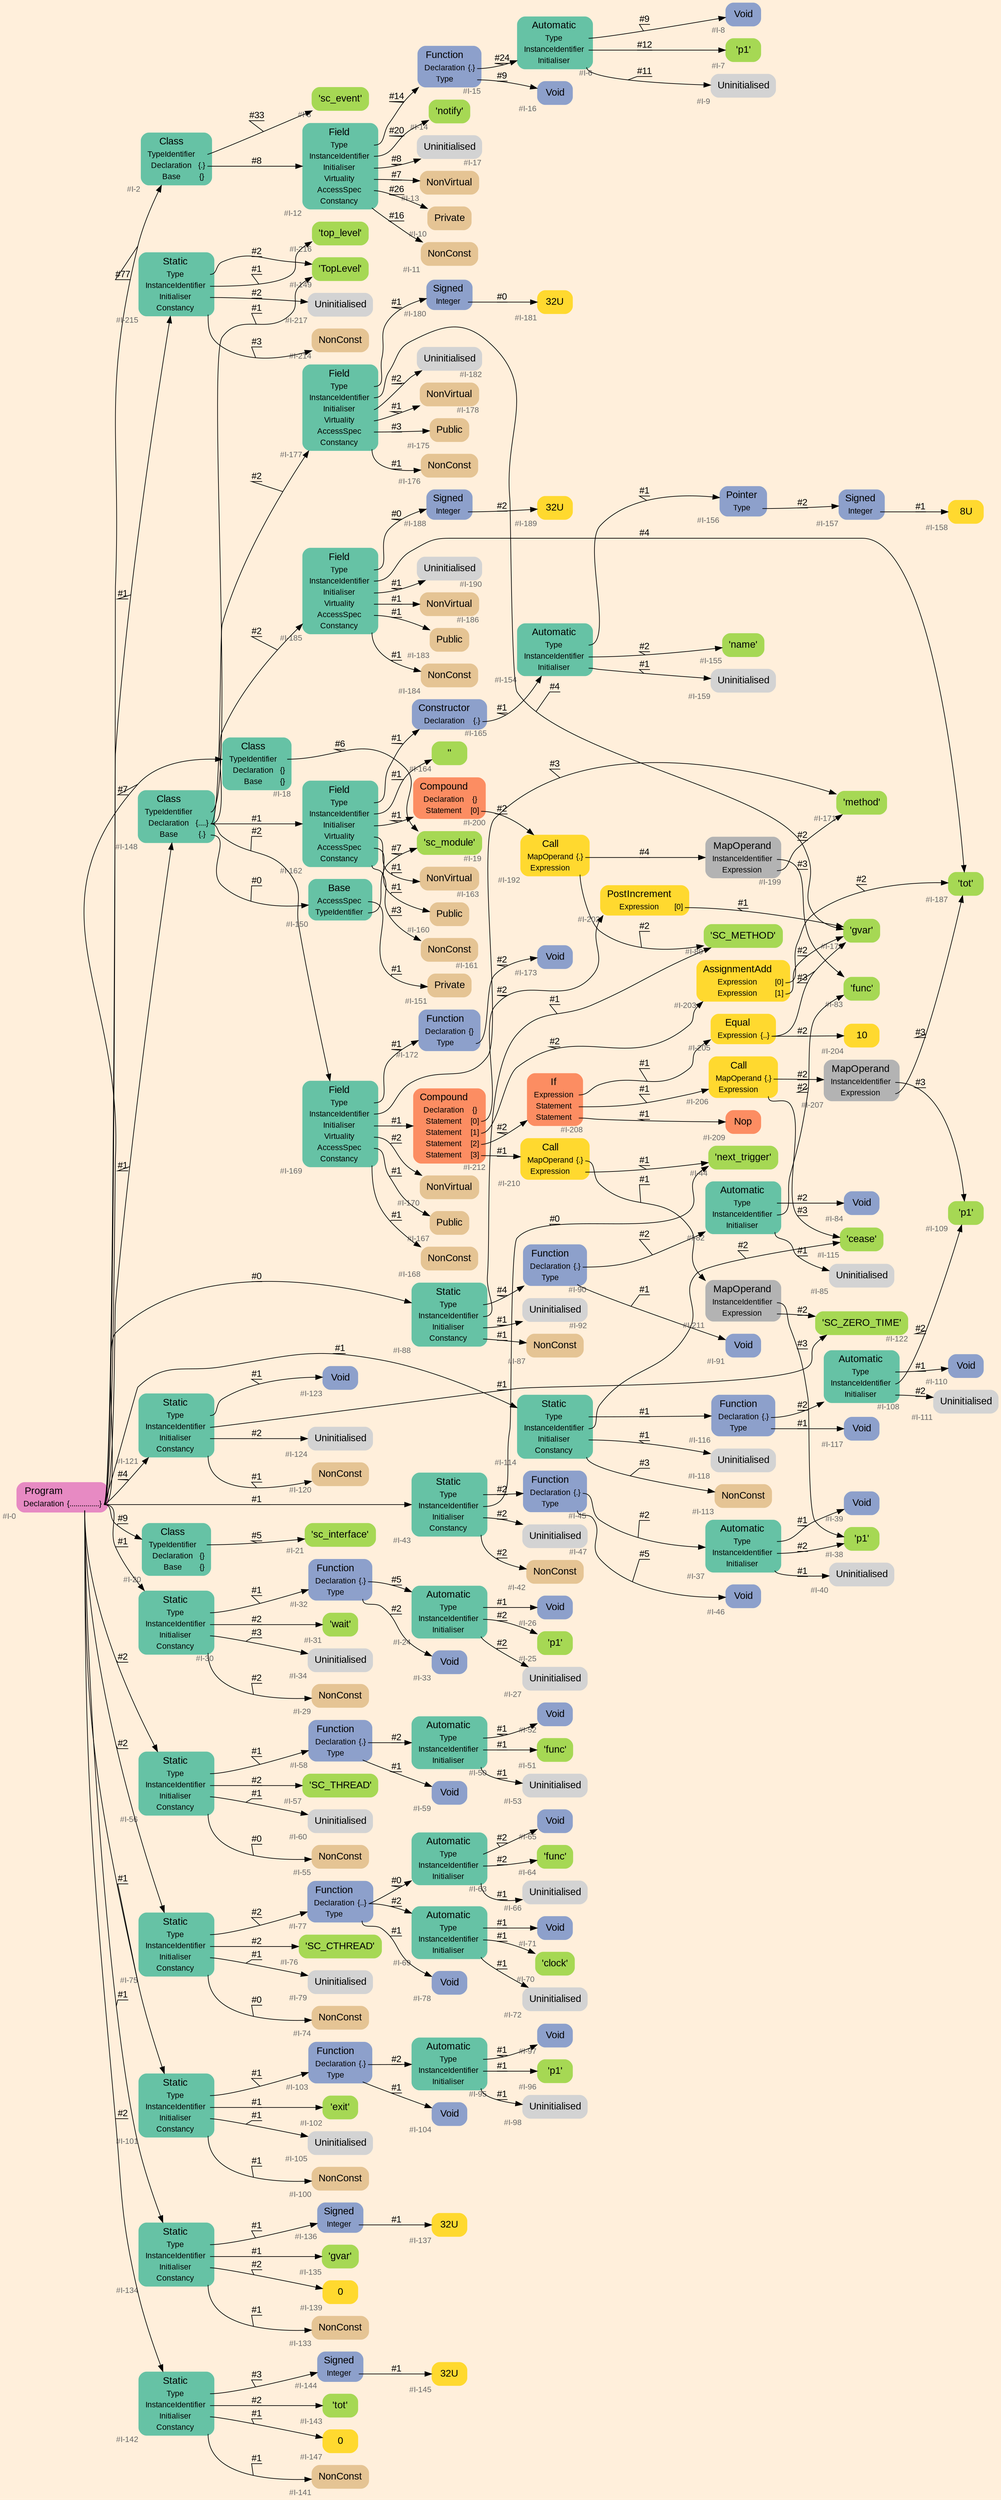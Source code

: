 digraph "" {
label = ""
labelloc = t
graph [
    rankdir = "LR"
    ranksep = 0.3
    bgcolor = antiquewhite1
    color = black
    fontcolor = black
    fontname = "Arial"
];
node [
    fontname = "Arial"
];
edge [
    fontname = "Arial"
];


// -------------------- node figure --------------------
// -------- block #I-0 ----------
"#I-0" [
    fillcolor = "/set28/4"
    xlabel = "#I-0"
    fontsize = "12"
    fontcolor = grey40
    shape = "plaintext"
    label = <<TABLE BORDER="0" CELLBORDER="0" CELLSPACING="0">
     <TR><TD><FONT COLOR="black" POINT-SIZE="15">Program</FONT></TD></TR>
     <TR><TD><FONT COLOR="black" POINT-SIZE="12">Declaration</FONT></TD><TD PORT="port0"><FONT COLOR="black" POINT-SIZE="12">{...............}</FONT></TD></TR>
    </TABLE>>
    style = "rounded,filled"
];

// -------- block #I-2 ----------
"#I-2" [
    fillcolor = "/set28/1"
    xlabel = "#I-2"
    fontsize = "12"
    fontcolor = grey40
    shape = "plaintext"
    label = <<TABLE BORDER="0" CELLBORDER="0" CELLSPACING="0">
     <TR><TD><FONT COLOR="black" POINT-SIZE="15">Class</FONT></TD></TR>
     <TR><TD><FONT COLOR="black" POINT-SIZE="12">TypeIdentifier</FONT></TD><TD PORT="port0"></TD></TR>
     <TR><TD><FONT COLOR="black" POINT-SIZE="12">Declaration</FONT></TD><TD PORT="port1"><FONT COLOR="black" POINT-SIZE="12">{.}</FONT></TD></TR>
     <TR><TD><FONT COLOR="black" POINT-SIZE="12">Base</FONT></TD><TD PORT="port2"><FONT COLOR="black" POINT-SIZE="12">{}</FONT></TD></TR>
    </TABLE>>
    style = "rounded,filled"
];

// -------- block #I-3 ----------
"#I-3" [
    fillcolor = "/set28/5"
    xlabel = "#I-3"
    fontsize = "12"
    fontcolor = grey40
    shape = "plaintext"
    label = <<TABLE BORDER="0" CELLBORDER="0" CELLSPACING="0">
     <TR><TD><FONT COLOR="black" POINT-SIZE="15">'sc_event'</FONT></TD></TR>
    </TABLE>>
    style = "rounded,filled"
];

// -------- block #I-12 ----------
"#I-12" [
    fillcolor = "/set28/1"
    xlabel = "#I-12"
    fontsize = "12"
    fontcolor = grey40
    shape = "plaintext"
    label = <<TABLE BORDER="0" CELLBORDER="0" CELLSPACING="0">
     <TR><TD><FONT COLOR="black" POINT-SIZE="15">Field</FONT></TD></TR>
     <TR><TD><FONT COLOR="black" POINT-SIZE="12">Type</FONT></TD><TD PORT="port0"></TD></TR>
     <TR><TD><FONT COLOR="black" POINT-SIZE="12">InstanceIdentifier</FONT></TD><TD PORT="port1"></TD></TR>
     <TR><TD><FONT COLOR="black" POINT-SIZE="12">Initialiser</FONT></TD><TD PORT="port2"></TD></TR>
     <TR><TD><FONT COLOR="black" POINT-SIZE="12">Virtuality</FONT></TD><TD PORT="port3"></TD></TR>
     <TR><TD><FONT COLOR="black" POINT-SIZE="12">AccessSpec</FONT></TD><TD PORT="port4"></TD></TR>
     <TR><TD><FONT COLOR="black" POINT-SIZE="12">Constancy</FONT></TD><TD PORT="port5"></TD></TR>
    </TABLE>>
    style = "rounded,filled"
];

// -------- block #I-15 ----------
"#I-15" [
    fillcolor = "/set28/3"
    xlabel = "#I-15"
    fontsize = "12"
    fontcolor = grey40
    shape = "plaintext"
    label = <<TABLE BORDER="0" CELLBORDER="0" CELLSPACING="0">
     <TR><TD><FONT COLOR="black" POINT-SIZE="15">Function</FONT></TD></TR>
     <TR><TD><FONT COLOR="black" POINT-SIZE="12">Declaration</FONT></TD><TD PORT="port0"><FONT COLOR="black" POINT-SIZE="12">{.}</FONT></TD></TR>
     <TR><TD><FONT COLOR="black" POINT-SIZE="12">Type</FONT></TD><TD PORT="port1"></TD></TR>
    </TABLE>>
    style = "rounded,filled"
];

// -------- block #I-6 ----------
"#I-6" [
    fillcolor = "/set28/1"
    xlabel = "#I-6"
    fontsize = "12"
    fontcolor = grey40
    shape = "plaintext"
    label = <<TABLE BORDER="0" CELLBORDER="0" CELLSPACING="0">
     <TR><TD><FONT COLOR="black" POINT-SIZE="15">Automatic</FONT></TD></TR>
     <TR><TD><FONT COLOR="black" POINT-SIZE="12">Type</FONT></TD><TD PORT="port0"></TD></TR>
     <TR><TD><FONT COLOR="black" POINT-SIZE="12">InstanceIdentifier</FONT></TD><TD PORT="port1"></TD></TR>
     <TR><TD><FONT COLOR="black" POINT-SIZE="12">Initialiser</FONT></TD><TD PORT="port2"></TD></TR>
    </TABLE>>
    style = "rounded,filled"
];

// -------- block #I-8 ----------
"#I-8" [
    fillcolor = "/set28/3"
    xlabel = "#I-8"
    fontsize = "12"
    fontcolor = grey40
    shape = "plaintext"
    label = <<TABLE BORDER="0" CELLBORDER="0" CELLSPACING="0">
     <TR><TD><FONT COLOR="black" POINT-SIZE="15">Void</FONT></TD></TR>
    </TABLE>>
    style = "rounded,filled"
];

// -------- block #I-7 ----------
"#I-7" [
    fillcolor = "/set28/5"
    xlabel = "#I-7"
    fontsize = "12"
    fontcolor = grey40
    shape = "plaintext"
    label = <<TABLE BORDER="0" CELLBORDER="0" CELLSPACING="0">
     <TR><TD><FONT COLOR="black" POINT-SIZE="15">'p1'</FONT></TD></TR>
    </TABLE>>
    style = "rounded,filled"
];

// -------- block #I-9 ----------
"#I-9" [
    xlabel = "#I-9"
    fontsize = "12"
    fontcolor = grey40
    shape = "plaintext"
    label = <<TABLE BORDER="0" CELLBORDER="0" CELLSPACING="0">
     <TR><TD><FONT COLOR="black" POINT-SIZE="15">Uninitialised</FONT></TD></TR>
    </TABLE>>
    style = "rounded,filled"
];

// -------- block #I-16 ----------
"#I-16" [
    fillcolor = "/set28/3"
    xlabel = "#I-16"
    fontsize = "12"
    fontcolor = grey40
    shape = "plaintext"
    label = <<TABLE BORDER="0" CELLBORDER="0" CELLSPACING="0">
     <TR><TD><FONT COLOR="black" POINT-SIZE="15">Void</FONT></TD></TR>
    </TABLE>>
    style = "rounded,filled"
];

// -------- block #I-14 ----------
"#I-14" [
    fillcolor = "/set28/5"
    xlabel = "#I-14"
    fontsize = "12"
    fontcolor = grey40
    shape = "plaintext"
    label = <<TABLE BORDER="0" CELLBORDER="0" CELLSPACING="0">
     <TR><TD><FONT COLOR="black" POINT-SIZE="15">'notify'</FONT></TD></TR>
    </TABLE>>
    style = "rounded,filled"
];

// -------- block #I-17 ----------
"#I-17" [
    xlabel = "#I-17"
    fontsize = "12"
    fontcolor = grey40
    shape = "plaintext"
    label = <<TABLE BORDER="0" CELLBORDER="0" CELLSPACING="0">
     <TR><TD><FONT COLOR="black" POINT-SIZE="15">Uninitialised</FONT></TD></TR>
    </TABLE>>
    style = "rounded,filled"
];

// -------- block #I-13 ----------
"#I-13" [
    fillcolor = "/set28/7"
    xlabel = "#I-13"
    fontsize = "12"
    fontcolor = grey40
    shape = "plaintext"
    label = <<TABLE BORDER="0" CELLBORDER="0" CELLSPACING="0">
     <TR><TD><FONT COLOR="black" POINT-SIZE="15">NonVirtual</FONT></TD></TR>
    </TABLE>>
    style = "rounded,filled"
];

// -------- block #I-10 ----------
"#I-10" [
    fillcolor = "/set28/7"
    xlabel = "#I-10"
    fontsize = "12"
    fontcolor = grey40
    shape = "plaintext"
    label = <<TABLE BORDER="0" CELLBORDER="0" CELLSPACING="0">
     <TR><TD><FONT COLOR="black" POINT-SIZE="15">Private</FONT></TD></TR>
    </TABLE>>
    style = "rounded,filled"
];

// -------- block #I-11 ----------
"#I-11" [
    fillcolor = "/set28/7"
    xlabel = "#I-11"
    fontsize = "12"
    fontcolor = grey40
    shape = "plaintext"
    label = <<TABLE BORDER="0" CELLBORDER="0" CELLSPACING="0">
     <TR><TD><FONT COLOR="black" POINT-SIZE="15">NonConst</FONT></TD></TR>
    </TABLE>>
    style = "rounded,filled"
];

// -------- block #I-18 ----------
"#I-18" [
    fillcolor = "/set28/1"
    xlabel = "#I-18"
    fontsize = "12"
    fontcolor = grey40
    shape = "plaintext"
    label = <<TABLE BORDER="0" CELLBORDER="0" CELLSPACING="0">
     <TR><TD><FONT COLOR="black" POINT-SIZE="15">Class</FONT></TD></TR>
     <TR><TD><FONT COLOR="black" POINT-SIZE="12">TypeIdentifier</FONT></TD><TD PORT="port0"></TD></TR>
     <TR><TD><FONT COLOR="black" POINT-SIZE="12">Declaration</FONT></TD><TD PORT="port1"><FONT COLOR="black" POINT-SIZE="12">{}</FONT></TD></TR>
     <TR><TD><FONT COLOR="black" POINT-SIZE="12">Base</FONT></TD><TD PORT="port2"><FONT COLOR="black" POINT-SIZE="12">{}</FONT></TD></TR>
    </TABLE>>
    style = "rounded,filled"
];

// -------- block #I-19 ----------
"#I-19" [
    fillcolor = "/set28/5"
    xlabel = "#I-19"
    fontsize = "12"
    fontcolor = grey40
    shape = "plaintext"
    label = <<TABLE BORDER="0" CELLBORDER="0" CELLSPACING="0">
     <TR><TD><FONT COLOR="black" POINT-SIZE="15">'sc_module'</FONT></TD></TR>
    </TABLE>>
    style = "rounded,filled"
];

// -------- block #I-20 ----------
"#I-20" [
    fillcolor = "/set28/1"
    xlabel = "#I-20"
    fontsize = "12"
    fontcolor = grey40
    shape = "plaintext"
    label = <<TABLE BORDER="0" CELLBORDER="0" CELLSPACING="0">
     <TR><TD><FONT COLOR="black" POINT-SIZE="15">Class</FONT></TD></TR>
     <TR><TD><FONT COLOR="black" POINT-SIZE="12">TypeIdentifier</FONT></TD><TD PORT="port0"></TD></TR>
     <TR><TD><FONT COLOR="black" POINT-SIZE="12">Declaration</FONT></TD><TD PORT="port1"><FONT COLOR="black" POINT-SIZE="12">{}</FONT></TD></TR>
     <TR><TD><FONT COLOR="black" POINT-SIZE="12">Base</FONT></TD><TD PORT="port2"><FONT COLOR="black" POINT-SIZE="12">{}</FONT></TD></TR>
    </TABLE>>
    style = "rounded,filled"
];

// -------- block #I-21 ----------
"#I-21" [
    fillcolor = "/set28/5"
    xlabel = "#I-21"
    fontsize = "12"
    fontcolor = grey40
    shape = "plaintext"
    label = <<TABLE BORDER="0" CELLBORDER="0" CELLSPACING="0">
     <TR><TD><FONT COLOR="black" POINT-SIZE="15">'sc_interface'</FONT></TD></TR>
    </TABLE>>
    style = "rounded,filled"
];

// -------- block #I-30 ----------
"#I-30" [
    fillcolor = "/set28/1"
    xlabel = "#I-30"
    fontsize = "12"
    fontcolor = grey40
    shape = "plaintext"
    label = <<TABLE BORDER="0" CELLBORDER="0" CELLSPACING="0">
     <TR><TD><FONT COLOR="black" POINT-SIZE="15">Static</FONT></TD></TR>
     <TR><TD><FONT COLOR="black" POINT-SIZE="12">Type</FONT></TD><TD PORT="port0"></TD></TR>
     <TR><TD><FONT COLOR="black" POINT-SIZE="12">InstanceIdentifier</FONT></TD><TD PORT="port1"></TD></TR>
     <TR><TD><FONT COLOR="black" POINT-SIZE="12">Initialiser</FONT></TD><TD PORT="port2"></TD></TR>
     <TR><TD><FONT COLOR="black" POINT-SIZE="12">Constancy</FONT></TD><TD PORT="port3"></TD></TR>
    </TABLE>>
    style = "rounded,filled"
];

// -------- block #I-32 ----------
"#I-32" [
    fillcolor = "/set28/3"
    xlabel = "#I-32"
    fontsize = "12"
    fontcolor = grey40
    shape = "plaintext"
    label = <<TABLE BORDER="0" CELLBORDER="0" CELLSPACING="0">
     <TR><TD><FONT COLOR="black" POINT-SIZE="15">Function</FONT></TD></TR>
     <TR><TD><FONT COLOR="black" POINT-SIZE="12">Declaration</FONT></TD><TD PORT="port0"><FONT COLOR="black" POINT-SIZE="12">{.}</FONT></TD></TR>
     <TR><TD><FONT COLOR="black" POINT-SIZE="12">Type</FONT></TD><TD PORT="port1"></TD></TR>
    </TABLE>>
    style = "rounded,filled"
];

// -------- block #I-24 ----------
"#I-24" [
    fillcolor = "/set28/1"
    xlabel = "#I-24"
    fontsize = "12"
    fontcolor = grey40
    shape = "plaintext"
    label = <<TABLE BORDER="0" CELLBORDER="0" CELLSPACING="0">
     <TR><TD><FONT COLOR="black" POINT-SIZE="15">Automatic</FONT></TD></TR>
     <TR><TD><FONT COLOR="black" POINT-SIZE="12">Type</FONT></TD><TD PORT="port0"></TD></TR>
     <TR><TD><FONT COLOR="black" POINT-SIZE="12">InstanceIdentifier</FONT></TD><TD PORT="port1"></TD></TR>
     <TR><TD><FONT COLOR="black" POINT-SIZE="12">Initialiser</FONT></TD><TD PORT="port2"></TD></TR>
    </TABLE>>
    style = "rounded,filled"
];

// -------- block #I-26 ----------
"#I-26" [
    fillcolor = "/set28/3"
    xlabel = "#I-26"
    fontsize = "12"
    fontcolor = grey40
    shape = "plaintext"
    label = <<TABLE BORDER="0" CELLBORDER="0" CELLSPACING="0">
     <TR><TD><FONT COLOR="black" POINT-SIZE="15">Void</FONT></TD></TR>
    </TABLE>>
    style = "rounded,filled"
];

// -------- block #I-25 ----------
"#I-25" [
    fillcolor = "/set28/5"
    xlabel = "#I-25"
    fontsize = "12"
    fontcolor = grey40
    shape = "plaintext"
    label = <<TABLE BORDER="0" CELLBORDER="0" CELLSPACING="0">
     <TR><TD><FONT COLOR="black" POINT-SIZE="15">'p1'</FONT></TD></TR>
    </TABLE>>
    style = "rounded,filled"
];

// -------- block #I-27 ----------
"#I-27" [
    xlabel = "#I-27"
    fontsize = "12"
    fontcolor = grey40
    shape = "plaintext"
    label = <<TABLE BORDER="0" CELLBORDER="0" CELLSPACING="0">
     <TR><TD><FONT COLOR="black" POINT-SIZE="15">Uninitialised</FONT></TD></TR>
    </TABLE>>
    style = "rounded,filled"
];

// -------- block #I-33 ----------
"#I-33" [
    fillcolor = "/set28/3"
    xlabel = "#I-33"
    fontsize = "12"
    fontcolor = grey40
    shape = "plaintext"
    label = <<TABLE BORDER="0" CELLBORDER="0" CELLSPACING="0">
     <TR><TD><FONT COLOR="black" POINT-SIZE="15">Void</FONT></TD></TR>
    </TABLE>>
    style = "rounded,filled"
];

// -------- block #I-31 ----------
"#I-31" [
    fillcolor = "/set28/5"
    xlabel = "#I-31"
    fontsize = "12"
    fontcolor = grey40
    shape = "plaintext"
    label = <<TABLE BORDER="0" CELLBORDER="0" CELLSPACING="0">
     <TR><TD><FONT COLOR="black" POINT-SIZE="15">'wait'</FONT></TD></TR>
    </TABLE>>
    style = "rounded,filled"
];

// -------- block #I-34 ----------
"#I-34" [
    xlabel = "#I-34"
    fontsize = "12"
    fontcolor = grey40
    shape = "plaintext"
    label = <<TABLE BORDER="0" CELLBORDER="0" CELLSPACING="0">
     <TR><TD><FONT COLOR="black" POINT-SIZE="15">Uninitialised</FONT></TD></TR>
    </TABLE>>
    style = "rounded,filled"
];

// -------- block #I-29 ----------
"#I-29" [
    fillcolor = "/set28/7"
    xlabel = "#I-29"
    fontsize = "12"
    fontcolor = grey40
    shape = "plaintext"
    label = <<TABLE BORDER="0" CELLBORDER="0" CELLSPACING="0">
     <TR><TD><FONT COLOR="black" POINT-SIZE="15">NonConst</FONT></TD></TR>
    </TABLE>>
    style = "rounded,filled"
];

// -------- block #I-43 ----------
"#I-43" [
    fillcolor = "/set28/1"
    xlabel = "#I-43"
    fontsize = "12"
    fontcolor = grey40
    shape = "plaintext"
    label = <<TABLE BORDER="0" CELLBORDER="0" CELLSPACING="0">
     <TR><TD><FONT COLOR="black" POINT-SIZE="15">Static</FONT></TD></TR>
     <TR><TD><FONT COLOR="black" POINT-SIZE="12">Type</FONT></TD><TD PORT="port0"></TD></TR>
     <TR><TD><FONT COLOR="black" POINT-SIZE="12">InstanceIdentifier</FONT></TD><TD PORT="port1"></TD></TR>
     <TR><TD><FONT COLOR="black" POINT-SIZE="12">Initialiser</FONT></TD><TD PORT="port2"></TD></TR>
     <TR><TD><FONT COLOR="black" POINT-SIZE="12">Constancy</FONT></TD><TD PORT="port3"></TD></TR>
    </TABLE>>
    style = "rounded,filled"
];

// -------- block #I-45 ----------
"#I-45" [
    fillcolor = "/set28/3"
    xlabel = "#I-45"
    fontsize = "12"
    fontcolor = grey40
    shape = "plaintext"
    label = <<TABLE BORDER="0" CELLBORDER="0" CELLSPACING="0">
     <TR><TD><FONT COLOR="black" POINT-SIZE="15">Function</FONT></TD></TR>
     <TR><TD><FONT COLOR="black" POINT-SIZE="12">Declaration</FONT></TD><TD PORT="port0"><FONT COLOR="black" POINT-SIZE="12">{.}</FONT></TD></TR>
     <TR><TD><FONT COLOR="black" POINT-SIZE="12">Type</FONT></TD><TD PORT="port1"></TD></TR>
    </TABLE>>
    style = "rounded,filled"
];

// -------- block #I-37 ----------
"#I-37" [
    fillcolor = "/set28/1"
    xlabel = "#I-37"
    fontsize = "12"
    fontcolor = grey40
    shape = "plaintext"
    label = <<TABLE BORDER="0" CELLBORDER="0" CELLSPACING="0">
     <TR><TD><FONT COLOR="black" POINT-SIZE="15">Automatic</FONT></TD></TR>
     <TR><TD><FONT COLOR="black" POINT-SIZE="12">Type</FONT></TD><TD PORT="port0"></TD></TR>
     <TR><TD><FONT COLOR="black" POINT-SIZE="12">InstanceIdentifier</FONT></TD><TD PORT="port1"></TD></TR>
     <TR><TD><FONT COLOR="black" POINT-SIZE="12">Initialiser</FONT></TD><TD PORT="port2"></TD></TR>
    </TABLE>>
    style = "rounded,filled"
];

// -------- block #I-39 ----------
"#I-39" [
    fillcolor = "/set28/3"
    xlabel = "#I-39"
    fontsize = "12"
    fontcolor = grey40
    shape = "plaintext"
    label = <<TABLE BORDER="0" CELLBORDER="0" CELLSPACING="0">
     <TR><TD><FONT COLOR="black" POINT-SIZE="15">Void</FONT></TD></TR>
    </TABLE>>
    style = "rounded,filled"
];

// -------- block #I-38 ----------
"#I-38" [
    fillcolor = "/set28/5"
    xlabel = "#I-38"
    fontsize = "12"
    fontcolor = grey40
    shape = "plaintext"
    label = <<TABLE BORDER="0" CELLBORDER="0" CELLSPACING="0">
     <TR><TD><FONT COLOR="black" POINT-SIZE="15">'p1'</FONT></TD></TR>
    </TABLE>>
    style = "rounded,filled"
];

// -------- block #I-40 ----------
"#I-40" [
    xlabel = "#I-40"
    fontsize = "12"
    fontcolor = grey40
    shape = "plaintext"
    label = <<TABLE BORDER="0" CELLBORDER="0" CELLSPACING="0">
     <TR><TD><FONT COLOR="black" POINT-SIZE="15">Uninitialised</FONT></TD></TR>
    </TABLE>>
    style = "rounded,filled"
];

// -------- block #I-46 ----------
"#I-46" [
    fillcolor = "/set28/3"
    xlabel = "#I-46"
    fontsize = "12"
    fontcolor = grey40
    shape = "plaintext"
    label = <<TABLE BORDER="0" CELLBORDER="0" CELLSPACING="0">
     <TR><TD><FONT COLOR="black" POINT-SIZE="15">Void</FONT></TD></TR>
    </TABLE>>
    style = "rounded,filled"
];

// -------- block #I-44 ----------
"#I-44" [
    fillcolor = "/set28/5"
    xlabel = "#I-44"
    fontsize = "12"
    fontcolor = grey40
    shape = "plaintext"
    label = <<TABLE BORDER="0" CELLBORDER="0" CELLSPACING="0">
     <TR><TD><FONT COLOR="black" POINT-SIZE="15">'next_trigger'</FONT></TD></TR>
    </TABLE>>
    style = "rounded,filled"
];

// -------- block #I-47 ----------
"#I-47" [
    xlabel = "#I-47"
    fontsize = "12"
    fontcolor = grey40
    shape = "plaintext"
    label = <<TABLE BORDER="0" CELLBORDER="0" CELLSPACING="0">
     <TR><TD><FONT COLOR="black" POINT-SIZE="15">Uninitialised</FONT></TD></TR>
    </TABLE>>
    style = "rounded,filled"
];

// -------- block #I-42 ----------
"#I-42" [
    fillcolor = "/set28/7"
    xlabel = "#I-42"
    fontsize = "12"
    fontcolor = grey40
    shape = "plaintext"
    label = <<TABLE BORDER="0" CELLBORDER="0" CELLSPACING="0">
     <TR><TD><FONT COLOR="black" POINT-SIZE="15">NonConst</FONT></TD></TR>
    </TABLE>>
    style = "rounded,filled"
];

// -------- block #I-56 ----------
"#I-56" [
    fillcolor = "/set28/1"
    xlabel = "#I-56"
    fontsize = "12"
    fontcolor = grey40
    shape = "plaintext"
    label = <<TABLE BORDER="0" CELLBORDER="0" CELLSPACING="0">
     <TR><TD><FONT COLOR="black" POINT-SIZE="15">Static</FONT></TD></TR>
     <TR><TD><FONT COLOR="black" POINT-SIZE="12">Type</FONT></TD><TD PORT="port0"></TD></TR>
     <TR><TD><FONT COLOR="black" POINT-SIZE="12">InstanceIdentifier</FONT></TD><TD PORT="port1"></TD></TR>
     <TR><TD><FONT COLOR="black" POINT-SIZE="12">Initialiser</FONT></TD><TD PORT="port2"></TD></TR>
     <TR><TD><FONT COLOR="black" POINT-SIZE="12">Constancy</FONT></TD><TD PORT="port3"></TD></TR>
    </TABLE>>
    style = "rounded,filled"
];

// -------- block #I-58 ----------
"#I-58" [
    fillcolor = "/set28/3"
    xlabel = "#I-58"
    fontsize = "12"
    fontcolor = grey40
    shape = "plaintext"
    label = <<TABLE BORDER="0" CELLBORDER="0" CELLSPACING="0">
     <TR><TD><FONT COLOR="black" POINT-SIZE="15">Function</FONT></TD></TR>
     <TR><TD><FONT COLOR="black" POINT-SIZE="12">Declaration</FONT></TD><TD PORT="port0"><FONT COLOR="black" POINT-SIZE="12">{.}</FONT></TD></TR>
     <TR><TD><FONT COLOR="black" POINT-SIZE="12">Type</FONT></TD><TD PORT="port1"></TD></TR>
    </TABLE>>
    style = "rounded,filled"
];

// -------- block #I-50 ----------
"#I-50" [
    fillcolor = "/set28/1"
    xlabel = "#I-50"
    fontsize = "12"
    fontcolor = grey40
    shape = "plaintext"
    label = <<TABLE BORDER="0" CELLBORDER="0" CELLSPACING="0">
     <TR><TD><FONT COLOR="black" POINT-SIZE="15">Automatic</FONT></TD></TR>
     <TR><TD><FONT COLOR="black" POINT-SIZE="12">Type</FONT></TD><TD PORT="port0"></TD></TR>
     <TR><TD><FONT COLOR="black" POINT-SIZE="12">InstanceIdentifier</FONT></TD><TD PORT="port1"></TD></TR>
     <TR><TD><FONT COLOR="black" POINT-SIZE="12">Initialiser</FONT></TD><TD PORT="port2"></TD></TR>
    </TABLE>>
    style = "rounded,filled"
];

// -------- block #I-52 ----------
"#I-52" [
    fillcolor = "/set28/3"
    xlabel = "#I-52"
    fontsize = "12"
    fontcolor = grey40
    shape = "plaintext"
    label = <<TABLE BORDER="0" CELLBORDER="0" CELLSPACING="0">
     <TR><TD><FONT COLOR="black" POINT-SIZE="15">Void</FONT></TD></TR>
    </TABLE>>
    style = "rounded,filled"
];

// -------- block #I-51 ----------
"#I-51" [
    fillcolor = "/set28/5"
    xlabel = "#I-51"
    fontsize = "12"
    fontcolor = grey40
    shape = "plaintext"
    label = <<TABLE BORDER="0" CELLBORDER="0" CELLSPACING="0">
     <TR><TD><FONT COLOR="black" POINT-SIZE="15">'func'</FONT></TD></TR>
    </TABLE>>
    style = "rounded,filled"
];

// -------- block #I-53 ----------
"#I-53" [
    xlabel = "#I-53"
    fontsize = "12"
    fontcolor = grey40
    shape = "plaintext"
    label = <<TABLE BORDER="0" CELLBORDER="0" CELLSPACING="0">
     <TR><TD><FONT COLOR="black" POINT-SIZE="15">Uninitialised</FONT></TD></TR>
    </TABLE>>
    style = "rounded,filled"
];

// -------- block #I-59 ----------
"#I-59" [
    fillcolor = "/set28/3"
    xlabel = "#I-59"
    fontsize = "12"
    fontcolor = grey40
    shape = "plaintext"
    label = <<TABLE BORDER="0" CELLBORDER="0" CELLSPACING="0">
     <TR><TD><FONT COLOR="black" POINT-SIZE="15">Void</FONT></TD></TR>
    </TABLE>>
    style = "rounded,filled"
];

// -------- block #I-57 ----------
"#I-57" [
    fillcolor = "/set28/5"
    xlabel = "#I-57"
    fontsize = "12"
    fontcolor = grey40
    shape = "plaintext"
    label = <<TABLE BORDER="0" CELLBORDER="0" CELLSPACING="0">
     <TR><TD><FONT COLOR="black" POINT-SIZE="15">'SC_THREAD'</FONT></TD></TR>
    </TABLE>>
    style = "rounded,filled"
];

// -------- block #I-60 ----------
"#I-60" [
    xlabel = "#I-60"
    fontsize = "12"
    fontcolor = grey40
    shape = "plaintext"
    label = <<TABLE BORDER="0" CELLBORDER="0" CELLSPACING="0">
     <TR><TD><FONT COLOR="black" POINT-SIZE="15">Uninitialised</FONT></TD></TR>
    </TABLE>>
    style = "rounded,filled"
];

// -------- block #I-55 ----------
"#I-55" [
    fillcolor = "/set28/7"
    xlabel = "#I-55"
    fontsize = "12"
    fontcolor = grey40
    shape = "plaintext"
    label = <<TABLE BORDER="0" CELLBORDER="0" CELLSPACING="0">
     <TR><TD><FONT COLOR="black" POINT-SIZE="15">NonConst</FONT></TD></TR>
    </TABLE>>
    style = "rounded,filled"
];

// -------- block #I-75 ----------
"#I-75" [
    fillcolor = "/set28/1"
    xlabel = "#I-75"
    fontsize = "12"
    fontcolor = grey40
    shape = "plaintext"
    label = <<TABLE BORDER="0" CELLBORDER="0" CELLSPACING="0">
     <TR><TD><FONT COLOR="black" POINT-SIZE="15">Static</FONT></TD></TR>
     <TR><TD><FONT COLOR="black" POINT-SIZE="12">Type</FONT></TD><TD PORT="port0"></TD></TR>
     <TR><TD><FONT COLOR="black" POINT-SIZE="12">InstanceIdentifier</FONT></TD><TD PORT="port1"></TD></TR>
     <TR><TD><FONT COLOR="black" POINT-SIZE="12">Initialiser</FONT></TD><TD PORT="port2"></TD></TR>
     <TR><TD><FONT COLOR="black" POINT-SIZE="12">Constancy</FONT></TD><TD PORT="port3"></TD></TR>
    </TABLE>>
    style = "rounded,filled"
];

// -------- block #I-77 ----------
"#I-77" [
    fillcolor = "/set28/3"
    xlabel = "#I-77"
    fontsize = "12"
    fontcolor = grey40
    shape = "plaintext"
    label = <<TABLE BORDER="0" CELLBORDER="0" CELLSPACING="0">
     <TR><TD><FONT COLOR="black" POINT-SIZE="15">Function</FONT></TD></TR>
     <TR><TD><FONT COLOR="black" POINT-SIZE="12">Declaration</FONT></TD><TD PORT="port0"><FONT COLOR="black" POINT-SIZE="12">{..}</FONT></TD></TR>
     <TR><TD><FONT COLOR="black" POINT-SIZE="12">Type</FONT></TD><TD PORT="port1"></TD></TR>
    </TABLE>>
    style = "rounded,filled"
];

// -------- block #I-63 ----------
"#I-63" [
    fillcolor = "/set28/1"
    xlabel = "#I-63"
    fontsize = "12"
    fontcolor = grey40
    shape = "plaintext"
    label = <<TABLE BORDER="0" CELLBORDER="0" CELLSPACING="0">
     <TR><TD><FONT COLOR="black" POINT-SIZE="15">Automatic</FONT></TD></TR>
     <TR><TD><FONT COLOR="black" POINT-SIZE="12">Type</FONT></TD><TD PORT="port0"></TD></TR>
     <TR><TD><FONT COLOR="black" POINT-SIZE="12">InstanceIdentifier</FONT></TD><TD PORT="port1"></TD></TR>
     <TR><TD><FONT COLOR="black" POINT-SIZE="12">Initialiser</FONT></TD><TD PORT="port2"></TD></TR>
    </TABLE>>
    style = "rounded,filled"
];

// -------- block #I-65 ----------
"#I-65" [
    fillcolor = "/set28/3"
    xlabel = "#I-65"
    fontsize = "12"
    fontcolor = grey40
    shape = "plaintext"
    label = <<TABLE BORDER="0" CELLBORDER="0" CELLSPACING="0">
     <TR><TD><FONT COLOR="black" POINT-SIZE="15">Void</FONT></TD></TR>
    </TABLE>>
    style = "rounded,filled"
];

// -------- block #I-64 ----------
"#I-64" [
    fillcolor = "/set28/5"
    xlabel = "#I-64"
    fontsize = "12"
    fontcolor = grey40
    shape = "plaintext"
    label = <<TABLE BORDER="0" CELLBORDER="0" CELLSPACING="0">
     <TR><TD><FONT COLOR="black" POINT-SIZE="15">'func'</FONT></TD></TR>
    </TABLE>>
    style = "rounded,filled"
];

// -------- block #I-66 ----------
"#I-66" [
    xlabel = "#I-66"
    fontsize = "12"
    fontcolor = grey40
    shape = "plaintext"
    label = <<TABLE BORDER="0" CELLBORDER="0" CELLSPACING="0">
     <TR><TD><FONT COLOR="black" POINT-SIZE="15">Uninitialised</FONT></TD></TR>
    </TABLE>>
    style = "rounded,filled"
];

// -------- block #I-69 ----------
"#I-69" [
    fillcolor = "/set28/1"
    xlabel = "#I-69"
    fontsize = "12"
    fontcolor = grey40
    shape = "plaintext"
    label = <<TABLE BORDER="0" CELLBORDER="0" CELLSPACING="0">
     <TR><TD><FONT COLOR="black" POINT-SIZE="15">Automatic</FONT></TD></TR>
     <TR><TD><FONT COLOR="black" POINT-SIZE="12">Type</FONT></TD><TD PORT="port0"></TD></TR>
     <TR><TD><FONT COLOR="black" POINT-SIZE="12">InstanceIdentifier</FONT></TD><TD PORT="port1"></TD></TR>
     <TR><TD><FONT COLOR="black" POINT-SIZE="12">Initialiser</FONT></TD><TD PORT="port2"></TD></TR>
    </TABLE>>
    style = "rounded,filled"
];

// -------- block #I-71 ----------
"#I-71" [
    fillcolor = "/set28/3"
    xlabel = "#I-71"
    fontsize = "12"
    fontcolor = grey40
    shape = "plaintext"
    label = <<TABLE BORDER="0" CELLBORDER="0" CELLSPACING="0">
     <TR><TD><FONT COLOR="black" POINT-SIZE="15">Void</FONT></TD></TR>
    </TABLE>>
    style = "rounded,filled"
];

// -------- block #I-70 ----------
"#I-70" [
    fillcolor = "/set28/5"
    xlabel = "#I-70"
    fontsize = "12"
    fontcolor = grey40
    shape = "plaintext"
    label = <<TABLE BORDER="0" CELLBORDER="0" CELLSPACING="0">
     <TR><TD><FONT COLOR="black" POINT-SIZE="15">'clock'</FONT></TD></TR>
    </TABLE>>
    style = "rounded,filled"
];

// -------- block #I-72 ----------
"#I-72" [
    xlabel = "#I-72"
    fontsize = "12"
    fontcolor = grey40
    shape = "plaintext"
    label = <<TABLE BORDER="0" CELLBORDER="0" CELLSPACING="0">
     <TR><TD><FONT COLOR="black" POINT-SIZE="15">Uninitialised</FONT></TD></TR>
    </TABLE>>
    style = "rounded,filled"
];

// -------- block #I-78 ----------
"#I-78" [
    fillcolor = "/set28/3"
    xlabel = "#I-78"
    fontsize = "12"
    fontcolor = grey40
    shape = "plaintext"
    label = <<TABLE BORDER="0" CELLBORDER="0" CELLSPACING="0">
     <TR><TD><FONT COLOR="black" POINT-SIZE="15">Void</FONT></TD></TR>
    </TABLE>>
    style = "rounded,filled"
];

// -------- block #I-76 ----------
"#I-76" [
    fillcolor = "/set28/5"
    xlabel = "#I-76"
    fontsize = "12"
    fontcolor = grey40
    shape = "plaintext"
    label = <<TABLE BORDER="0" CELLBORDER="0" CELLSPACING="0">
     <TR><TD><FONT COLOR="black" POINT-SIZE="15">'SC_CTHREAD'</FONT></TD></TR>
    </TABLE>>
    style = "rounded,filled"
];

// -------- block #I-79 ----------
"#I-79" [
    xlabel = "#I-79"
    fontsize = "12"
    fontcolor = grey40
    shape = "plaintext"
    label = <<TABLE BORDER="0" CELLBORDER="0" CELLSPACING="0">
     <TR><TD><FONT COLOR="black" POINT-SIZE="15">Uninitialised</FONT></TD></TR>
    </TABLE>>
    style = "rounded,filled"
];

// -------- block #I-74 ----------
"#I-74" [
    fillcolor = "/set28/7"
    xlabel = "#I-74"
    fontsize = "12"
    fontcolor = grey40
    shape = "plaintext"
    label = <<TABLE BORDER="0" CELLBORDER="0" CELLSPACING="0">
     <TR><TD><FONT COLOR="black" POINT-SIZE="15">NonConst</FONT></TD></TR>
    </TABLE>>
    style = "rounded,filled"
];

// -------- block #I-88 ----------
"#I-88" [
    fillcolor = "/set28/1"
    xlabel = "#I-88"
    fontsize = "12"
    fontcolor = grey40
    shape = "plaintext"
    label = <<TABLE BORDER="0" CELLBORDER="0" CELLSPACING="0">
     <TR><TD><FONT COLOR="black" POINT-SIZE="15">Static</FONT></TD></TR>
     <TR><TD><FONT COLOR="black" POINT-SIZE="12">Type</FONT></TD><TD PORT="port0"></TD></TR>
     <TR><TD><FONT COLOR="black" POINT-SIZE="12">InstanceIdentifier</FONT></TD><TD PORT="port1"></TD></TR>
     <TR><TD><FONT COLOR="black" POINT-SIZE="12">Initialiser</FONT></TD><TD PORT="port2"></TD></TR>
     <TR><TD><FONT COLOR="black" POINT-SIZE="12">Constancy</FONT></TD><TD PORT="port3"></TD></TR>
    </TABLE>>
    style = "rounded,filled"
];

// -------- block #I-90 ----------
"#I-90" [
    fillcolor = "/set28/3"
    xlabel = "#I-90"
    fontsize = "12"
    fontcolor = grey40
    shape = "plaintext"
    label = <<TABLE BORDER="0" CELLBORDER="0" CELLSPACING="0">
     <TR><TD><FONT COLOR="black" POINT-SIZE="15">Function</FONT></TD></TR>
     <TR><TD><FONT COLOR="black" POINT-SIZE="12">Declaration</FONT></TD><TD PORT="port0"><FONT COLOR="black" POINT-SIZE="12">{.}</FONT></TD></TR>
     <TR><TD><FONT COLOR="black" POINT-SIZE="12">Type</FONT></TD><TD PORT="port1"></TD></TR>
    </TABLE>>
    style = "rounded,filled"
];

// -------- block #I-82 ----------
"#I-82" [
    fillcolor = "/set28/1"
    xlabel = "#I-82"
    fontsize = "12"
    fontcolor = grey40
    shape = "plaintext"
    label = <<TABLE BORDER="0" CELLBORDER="0" CELLSPACING="0">
     <TR><TD><FONT COLOR="black" POINT-SIZE="15">Automatic</FONT></TD></TR>
     <TR><TD><FONT COLOR="black" POINT-SIZE="12">Type</FONT></TD><TD PORT="port0"></TD></TR>
     <TR><TD><FONT COLOR="black" POINT-SIZE="12">InstanceIdentifier</FONT></TD><TD PORT="port1"></TD></TR>
     <TR><TD><FONT COLOR="black" POINT-SIZE="12">Initialiser</FONT></TD><TD PORT="port2"></TD></TR>
    </TABLE>>
    style = "rounded,filled"
];

// -------- block #I-84 ----------
"#I-84" [
    fillcolor = "/set28/3"
    xlabel = "#I-84"
    fontsize = "12"
    fontcolor = grey40
    shape = "plaintext"
    label = <<TABLE BORDER="0" CELLBORDER="0" CELLSPACING="0">
     <TR><TD><FONT COLOR="black" POINT-SIZE="15">Void</FONT></TD></TR>
    </TABLE>>
    style = "rounded,filled"
];

// -------- block #I-83 ----------
"#I-83" [
    fillcolor = "/set28/5"
    xlabel = "#I-83"
    fontsize = "12"
    fontcolor = grey40
    shape = "plaintext"
    label = <<TABLE BORDER="0" CELLBORDER="0" CELLSPACING="0">
     <TR><TD><FONT COLOR="black" POINT-SIZE="15">'func'</FONT></TD></TR>
    </TABLE>>
    style = "rounded,filled"
];

// -------- block #I-85 ----------
"#I-85" [
    xlabel = "#I-85"
    fontsize = "12"
    fontcolor = grey40
    shape = "plaintext"
    label = <<TABLE BORDER="0" CELLBORDER="0" CELLSPACING="0">
     <TR><TD><FONT COLOR="black" POINT-SIZE="15">Uninitialised</FONT></TD></TR>
    </TABLE>>
    style = "rounded,filled"
];

// -------- block #I-91 ----------
"#I-91" [
    fillcolor = "/set28/3"
    xlabel = "#I-91"
    fontsize = "12"
    fontcolor = grey40
    shape = "plaintext"
    label = <<TABLE BORDER="0" CELLBORDER="0" CELLSPACING="0">
     <TR><TD><FONT COLOR="black" POINT-SIZE="15">Void</FONT></TD></TR>
    </TABLE>>
    style = "rounded,filled"
];

// -------- block #I-89 ----------
"#I-89" [
    fillcolor = "/set28/5"
    xlabel = "#I-89"
    fontsize = "12"
    fontcolor = grey40
    shape = "plaintext"
    label = <<TABLE BORDER="0" CELLBORDER="0" CELLSPACING="0">
     <TR><TD><FONT COLOR="black" POINT-SIZE="15">'SC_METHOD'</FONT></TD></TR>
    </TABLE>>
    style = "rounded,filled"
];

// -------- block #I-92 ----------
"#I-92" [
    xlabel = "#I-92"
    fontsize = "12"
    fontcolor = grey40
    shape = "plaintext"
    label = <<TABLE BORDER="0" CELLBORDER="0" CELLSPACING="0">
     <TR><TD><FONT COLOR="black" POINT-SIZE="15">Uninitialised</FONT></TD></TR>
    </TABLE>>
    style = "rounded,filled"
];

// -------- block #I-87 ----------
"#I-87" [
    fillcolor = "/set28/7"
    xlabel = "#I-87"
    fontsize = "12"
    fontcolor = grey40
    shape = "plaintext"
    label = <<TABLE BORDER="0" CELLBORDER="0" CELLSPACING="0">
     <TR><TD><FONT COLOR="black" POINT-SIZE="15">NonConst</FONT></TD></TR>
    </TABLE>>
    style = "rounded,filled"
];

// -------- block #I-101 ----------
"#I-101" [
    fillcolor = "/set28/1"
    xlabel = "#I-101"
    fontsize = "12"
    fontcolor = grey40
    shape = "plaintext"
    label = <<TABLE BORDER="0" CELLBORDER="0" CELLSPACING="0">
     <TR><TD><FONT COLOR="black" POINT-SIZE="15">Static</FONT></TD></TR>
     <TR><TD><FONT COLOR="black" POINT-SIZE="12">Type</FONT></TD><TD PORT="port0"></TD></TR>
     <TR><TD><FONT COLOR="black" POINT-SIZE="12">InstanceIdentifier</FONT></TD><TD PORT="port1"></TD></TR>
     <TR><TD><FONT COLOR="black" POINT-SIZE="12">Initialiser</FONT></TD><TD PORT="port2"></TD></TR>
     <TR><TD><FONT COLOR="black" POINT-SIZE="12">Constancy</FONT></TD><TD PORT="port3"></TD></TR>
    </TABLE>>
    style = "rounded,filled"
];

// -------- block #I-103 ----------
"#I-103" [
    fillcolor = "/set28/3"
    xlabel = "#I-103"
    fontsize = "12"
    fontcolor = grey40
    shape = "plaintext"
    label = <<TABLE BORDER="0" CELLBORDER="0" CELLSPACING="0">
     <TR><TD><FONT COLOR="black" POINT-SIZE="15">Function</FONT></TD></TR>
     <TR><TD><FONT COLOR="black" POINT-SIZE="12">Declaration</FONT></TD><TD PORT="port0"><FONT COLOR="black" POINT-SIZE="12">{.}</FONT></TD></TR>
     <TR><TD><FONT COLOR="black" POINT-SIZE="12">Type</FONT></TD><TD PORT="port1"></TD></TR>
    </TABLE>>
    style = "rounded,filled"
];

// -------- block #I-95 ----------
"#I-95" [
    fillcolor = "/set28/1"
    xlabel = "#I-95"
    fontsize = "12"
    fontcolor = grey40
    shape = "plaintext"
    label = <<TABLE BORDER="0" CELLBORDER="0" CELLSPACING="0">
     <TR><TD><FONT COLOR="black" POINT-SIZE="15">Automatic</FONT></TD></TR>
     <TR><TD><FONT COLOR="black" POINT-SIZE="12">Type</FONT></TD><TD PORT="port0"></TD></TR>
     <TR><TD><FONT COLOR="black" POINT-SIZE="12">InstanceIdentifier</FONT></TD><TD PORT="port1"></TD></TR>
     <TR><TD><FONT COLOR="black" POINT-SIZE="12">Initialiser</FONT></TD><TD PORT="port2"></TD></TR>
    </TABLE>>
    style = "rounded,filled"
];

// -------- block #I-97 ----------
"#I-97" [
    fillcolor = "/set28/3"
    xlabel = "#I-97"
    fontsize = "12"
    fontcolor = grey40
    shape = "plaintext"
    label = <<TABLE BORDER="0" CELLBORDER="0" CELLSPACING="0">
     <TR><TD><FONT COLOR="black" POINT-SIZE="15">Void</FONT></TD></TR>
    </TABLE>>
    style = "rounded,filled"
];

// -------- block #I-96 ----------
"#I-96" [
    fillcolor = "/set28/5"
    xlabel = "#I-96"
    fontsize = "12"
    fontcolor = grey40
    shape = "plaintext"
    label = <<TABLE BORDER="0" CELLBORDER="0" CELLSPACING="0">
     <TR><TD><FONT COLOR="black" POINT-SIZE="15">'p1'</FONT></TD></TR>
    </TABLE>>
    style = "rounded,filled"
];

// -------- block #I-98 ----------
"#I-98" [
    xlabel = "#I-98"
    fontsize = "12"
    fontcolor = grey40
    shape = "plaintext"
    label = <<TABLE BORDER="0" CELLBORDER="0" CELLSPACING="0">
     <TR><TD><FONT COLOR="black" POINT-SIZE="15">Uninitialised</FONT></TD></TR>
    </TABLE>>
    style = "rounded,filled"
];

// -------- block #I-104 ----------
"#I-104" [
    fillcolor = "/set28/3"
    xlabel = "#I-104"
    fontsize = "12"
    fontcolor = grey40
    shape = "plaintext"
    label = <<TABLE BORDER="0" CELLBORDER="0" CELLSPACING="0">
     <TR><TD><FONT COLOR="black" POINT-SIZE="15">Void</FONT></TD></TR>
    </TABLE>>
    style = "rounded,filled"
];

// -------- block #I-102 ----------
"#I-102" [
    fillcolor = "/set28/5"
    xlabel = "#I-102"
    fontsize = "12"
    fontcolor = grey40
    shape = "plaintext"
    label = <<TABLE BORDER="0" CELLBORDER="0" CELLSPACING="0">
     <TR><TD><FONT COLOR="black" POINT-SIZE="15">'exit'</FONT></TD></TR>
    </TABLE>>
    style = "rounded,filled"
];

// -------- block #I-105 ----------
"#I-105" [
    xlabel = "#I-105"
    fontsize = "12"
    fontcolor = grey40
    shape = "plaintext"
    label = <<TABLE BORDER="0" CELLBORDER="0" CELLSPACING="0">
     <TR><TD><FONT COLOR="black" POINT-SIZE="15">Uninitialised</FONT></TD></TR>
    </TABLE>>
    style = "rounded,filled"
];

// -------- block #I-100 ----------
"#I-100" [
    fillcolor = "/set28/7"
    xlabel = "#I-100"
    fontsize = "12"
    fontcolor = grey40
    shape = "plaintext"
    label = <<TABLE BORDER="0" CELLBORDER="0" CELLSPACING="0">
     <TR><TD><FONT COLOR="black" POINT-SIZE="15">NonConst</FONT></TD></TR>
    </TABLE>>
    style = "rounded,filled"
];

// -------- block #I-114 ----------
"#I-114" [
    fillcolor = "/set28/1"
    xlabel = "#I-114"
    fontsize = "12"
    fontcolor = grey40
    shape = "plaintext"
    label = <<TABLE BORDER="0" CELLBORDER="0" CELLSPACING="0">
     <TR><TD><FONT COLOR="black" POINT-SIZE="15">Static</FONT></TD></TR>
     <TR><TD><FONT COLOR="black" POINT-SIZE="12">Type</FONT></TD><TD PORT="port0"></TD></TR>
     <TR><TD><FONT COLOR="black" POINT-SIZE="12">InstanceIdentifier</FONT></TD><TD PORT="port1"></TD></TR>
     <TR><TD><FONT COLOR="black" POINT-SIZE="12">Initialiser</FONT></TD><TD PORT="port2"></TD></TR>
     <TR><TD><FONT COLOR="black" POINT-SIZE="12">Constancy</FONT></TD><TD PORT="port3"></TD></TR>
    </TABLE>>
    style = "rounded,filled"
];

// -------- block #I-116 ----------
"#I-116" [
    fillcolor = "/set28/3"
    xlabel = "#I-116"
    fontsize = "12"
    fontcolor = grey40
    shape = "plaintext"
    label = <<TABLE BORDER="0" CELLBORDER="0" CELLSPACING="0">
     <TR><TD><FONT COLOR="black" POINT-SIZE="15">Function</FONT></TD></TR>
     <TR><TD><FONT COLOR="black" POINT-SIZE="12">Declaration</FONT></TD><TD PORT="port0"><FONT COLOR="black" POINT-SIZE="12">{.}</FONT></TD></TR>
     <TR><TD><FONT COLOR="black" POINT-SIZE="12">Type</FONT></TD><TD PORT="port1"></TD></TR>
    </TABLE>>
    style = "rounded,filled"
];

// -------- block #I-108 ----------
"#I-108" [
    fillcolor = "/set28/1"
    xlabel = "#I-108"
    fontsize = "12"
    fontcolor = grey40
    shape = "plaintext"
    label = <<TABLE BORDER="0" CELLBORDER="0" CELLSPACING="0">
     <TR><TD><FONT COLOR="black" POINT-SIZE="15">Automatic</FONT></TD></TR>
     <TR><TD><FONT COLOR="black" POINT-SIZE="12">Type</FONT></TD><TD PORT="port0"></TD></TR>
     <TR><TD><FONT COLOR="black" POINT-SIZE="12">InstanceIdentifier</FONT></TD><TD PORT="port1"></TD></TR>
     <TR><TD><FONT COLOR="black" POINT-SIZE="12">Initialiser</FONT></TD><TD PORT="port2"></TD></TR>
    </TABLE>>
    style = "rounded,filled"
];

// -------- block #I-110 ----------
"#I-110" [
    fillcolor = "/set28/3"
    xlabel = "#I-110"
    fontsize = "12"
    fontcolor = grey40
    shape = "plaintext"
    label = <<TABLE BORDER="0" CELLBORDER="0" CELLSPACING="0">
     <TR><TD><FONT COLOR="black" POINT-SIZE="15">Void</FONT></TD></TR>
    </TABLE>>
    style = "rounded,filled"
];

// -------- block #I-109 ----------
"#I-109" [
    fillcolor = "/set28/5"
    xlabel = "#I-109"
    fontsize = "12"
    fontcolor = grey40
    shape = "plaintext"
    label = <<TABLE BORDER="0" CELLBORDER="0" CELLSPACING="0">
     <TR><TD><FONT COLOR="black" POINT-SIZE="15">'p1'</FONT></TD></TR>
    </TABLE>>
    style = "rounded,filled"
];

// -------- block #I-111 ----------
"#I-111" [
    xlabel = "#I-111"
    fontsize = "12"
    fontcolor = grey40
    shape = "plaintext"
    label = <<TABLE BORDER="0" CELLBORDER="0" CELLSPACING="0">
     <TR><TD><FONT COLOR="black" POINT-SIZE="15">Uninitialised</FONT></TD></TR>
    </TABLE>>
    style = "rounded,filled"
];

// -------- block #I-117 ----------
"#I-117" [
    fillcolor = "/set28/3"
    xlabel = "#I-117"
    fontsize = "12"
    fontcolor = grey40
    shape = "plaintext"
    label = <<TABLE BORDER="0" CELLBORDER="0" CELLSPACING="0">
     <TR><TD><FONT COLOR="black" POINT-SIZE="15">Void</FONT></TD></TR>
    </TABLE>>
    style = "rounded,filled"
];

// -------- block #I-115 ----------
"#I-115" [
    fillcolor = "/set28/5"
    xlabel = "#I-115"
    fontsize = "12"
    fontcolor = grey40
    shape = "plaintext"
    label = <<TABLE BORDER="0" CELLBORDER="0" CELLSPACING="0">
     <TR><TD><FONT COLOR="black" POINT-SIZE="15">'cease'</FONT></TD></TR>
    </TABLE>>
    style = "rounded,filled"
];

// -------- block #I-118 ----------
"#I-118" [
    xlabel = "#I-118"
    fontsize = "12"
    fontcolor = grey40
    shape = "plaintext"
    label = <<TABLE BORDER="0" CELLBORDER="0" CELLSPACING="0">
     <TR><TD><FONT COLOR="black" POINT-SIZE="15">Uninitialised</FONT></TD></TR>
    </TABLE>>
    style = "rounded,filled"
];

// -------- block #I-113 ----------
"#I-113" [
    fillcolor = "/set28/7"
    xlabel = "#I-113"
    fontsize = "12"
    fontcolor = grey40
    shape = "plaintext"
    label = <<TABLE BORDER="0" CELLBORDER="0" CELLSPACING="0">
     <TR><TD><FONT COLOR="black" POINT-SIZE="15">NonConst</FONT></TD></TR>
    </TABLE>>
    style = "rounded,filled"
];

// -------- block #I-121 ----------
"#I-121" [
    fillcolor = "/set28/1"
    xlabel = "#I-121"
    fontsize = "12"
    fontcolor = grey40
    shape = "plaintext"
    label = <<TABLE BORDER="0" CELLBORDER="0" CELLSPACING="0">
     <TR><TD><FONT COLOR="black" POINT-SIZE="15">Static</FONT></TD></TR>
     <TR><TD><FONT COLOR="black" POINT-SIZE="12">Type</FONT></TD><TD PORT="port0"></TD></TR>
     <TR><TD><FONT COLOR="black" POINT-SIZE="12">InstanceIdentifier</FONT></TD><TD PORT="port1"></TD></TR>
     <TR><TD><FONT COLOR="black" POINT-SIZE="12">Initialiser</FONT></TD><TD PORT="port2"></TD></TR>
     <TR><TD><FONT COLOR="black" POINT-SIZE="12">Constancy</FONT></TD><TD PORT="port3"></TD></TR>
    </TABLE>>
    style = "rounded,filled"
];

// -------- block #I-123 ----------
"#I-123" [
    fillcolor = "/set28/3"
    xlabel = "#I-123"
    fontsize = "12"
    fontcolor = grey40
    shape = "plaintext"
    label = <<TABLE BORDER="0" CELLBORDER="0" CELLSPACING="0">
     <TR><TD><FONT COLOR="black" POINT-SIZE="15">Void</FONT></TD></TR>
    </TABLE>>
    style = "rounded,filled"
];

// -------- block #I-122 ----------
"#I-122" [
    fillcolor = "/set28/5"
    xlabel = "#I-122"
    fontsize = "12"
    fontcolor = grey40
    shape = "plaintext"
    label = <<TABLE BORDER="0" CELLBORDER="0" CELLSPACING="0">
     <TR><TD><FONT COLOR="black" POINT-SIZE="15">'SC_ZERO_TIME'</FONT></TD></TR>
    </TABLE>>
    style = "rounded,filled"
];

// -------- block #I-124 ----------
"#I-124" [
    xlabel = "#I-124"
    fontsize = "12"
    fontcolor = grey40
    shape = "plaintext"
    label = <<TABLE BORDER="0" CELLBORDER="0" CELLSPACING="0">
     <TR><TD><FONT COLOR="black" POINT-SIZE="15">Uninitialised</FONT></TD></TR>
    </TABLE>>
    style = "rounded,filled"
];

// -------- block #I-120 ----------
"#I-120" [
    fillcolor = "/set28/7"
    xlabel = "#I-120"
    fontsize = "12"
    fontcolor = grey40
    shape = "plaintext"
    label = <<TABLE BORDER="0" CELLBORDER="0" CELLSPACING="0">
     <TR><TD><FONT COLOR="black" POINT-SIZE="15">NonConst</FONT></TD></TR>
    </TABLE>>
    style = "rounded,filled"
];

// -------- block #I-134 ----------
"#I-134" [
    fillcolor = "/set28/1"
    xlabel = "#I-134"
    fontsize = "12"
    fontcolor = grey40
    shape = "plaintext"
    label = <<TABLE BORDER="0" CELLBORDER="0" CELLSPACING="0">
     <TR><TD><FONT COLOR="black" POINT-SIZE="15">Static</FONT></TD></TR>
     <TR><TD><FONT COLOR="black" POINT-SIZE="12">Type</FONT></TD><TD PORT="port0"></TD></TR>
     <TR><TD><FONT COLOR="black" POINT-SIZE="12">InstanceIdentifier</FONT></TD><TD PORT="port1"></TD></TR>
     <TR><TD><FONT COLOR="black" POINT-SIZE="12">Initialiser</FONT></TD><TD PORT="port2"></TD></TR>
     <TR><TD><FONT COLOR="black" POINT-SIZE="12">Constancy</FONT></TD><TD PORT="port3"></TD></TR>
    </TABLE>>
    style = "rounded,filled"
];

// -------- block #I-136 ----------
"#I-136" [
    fillcolor = "/set28/3"
    xlabel = "#I-136"
    fontsize = "12"
    fontcolor = grey40
    shape = "plaintext"
    label = <<TABLE BORDER="0" CELLBORDER="0" CELLSPACING="0">
     <TR><TD><FONT COLOR="black" POINT-SIZE="15">Signed</FONT></TD></TR>
     <TR><TD><FONT COLOR="black" POINT-SIZE="12">Integer</FONT></TD><TD PORT="port0"></TD></TR>
    </TABLE>>
    style = "rounded,filled"
];

// -------- block #I-137 ----------
"#I-137" [
    fillcolor = "/set28/6"
    xlabel = "#I-137"
    fontsize = "12"
    fontcolor = grey40
    shape = "plaintext"
    label = <<TABLE BORDER="0" CELLBORDER="0" CELLSPACING="0">
     <TR><TD><FONT COLOR="black" POINT-SIZE="15">32U</FONT></TD></TR>
    </TABLE>>
    style = "rounded,filled"
];

// -------- block #I-135 ----------
"#I-135" [
    fillcolor = "/set28/5"
    xlabel = "#I-135"
    fontsize = "12"
    fontcolor = grey40
    shape = "plaintext"
    label = <<TABLE BORDER="0" CELLBORDER="0" CELLSPACING="0">
     <TR><TD><FONT COLOR="black" POINT-SIZE="15">'gvar'</FONT></TD></TR>
    </TABLE>>
    style = "rounded,filled"
];

// -------- block #I-139 ----------
"#I-139" [
    fillcolor = "/set28/6"
    xlabel = "#I-139"
    fontsize = "12"
    fontcolor = grey40
    shape = "plaintext"
    label = <<TABLE BORDER="0" CELLBORDER="0" CELLSPACING="0">
     <TR><TD><FONT COLOR="black" POINT-SIZE="15">0</FONT></TD></TR>
    </TABLE>>
    style = "rounded,filled"
];

// -------- block #I-133 ----------
"#I-133" [
    fillcolor = "/set28/7"
    xlabel = "#I-133"
    fontsize = "12"
    fontcolor = grey40
    shape = "plaintext"
    label = <<TABLE BORDER="0" CELLBORDER="0" CELLSPACING="0">
     <TR><TD><FONT COLOR="black" POINT-SIZE="15">NonConst</FONT></TD></TR>
    </TABLE>>
    style = "rounded,filled"
];

// -------- block #I-142 ----------
"#I-142" [
    fillcolor = "/set28/1"
    xlabel = "#I-142"
    fontsize = "12"
    fontcolor = grey40
    shape = "plaintext"
    label = <<TABLE BORDER="0" CELLBORDER="0" CELLSPACING="0">
     <TR><TD><FONT COLOR="black" POINT-SIZE="15">Static</FONT></TD></TR>
     <TR><TD><FONT COLOR="black" POINT-SIZE="12">Type</FONT></TD><TD PORT="port0"></TD></TR>
     <TR><TD><FONT COLOR="black" POINT-SIZE="12">InstanceIdentifier</FONT></TD><TD PORT="port1"></TD></TR>
     <TR><TD><FONT COLOR="black" POINT-SIZE="12">Initialiser</FONT></TD><TD PORT="port2"></TD></TR>
     <TR><TD><FONT COLOR="black" POINT-SIZE="12">Constancy</FONT></TD><TD PORT="port3"></TD></TR>
    </TABLE>>
    style = "rounded,filled"
];

// -------- block #I-144 ----------
"#I-144" [
    fillcolor = "/set28/3"
    xlabel = "#I-144"
    fontsize = "12"
    fontcolor = grey40
    shape = "plaintext"
    label = <<TABLE BORDER="0" CELLBORDER="0" CELLSPACING="0">
     <TR><TD><FONT COLOR="black" POINT-SIZE="15">Signed</FONT></TD></TR>
     <TR><TD><FONT COLOR="black" POINT-SIZE="12">Integer</FONT></TD><TD PORT="port0"></TD></TR>
    </TABLE>>
    style = "rounded,filled"
];

// -------- block #I-145 ----------
"#I-145" [
    fillcolor = "/set28/6"
    xlabel = "#I-145"
    fontsize = "12"
    fontcolor = grey40
    shape = "plaintext"
    label = <<TABLE BORDER="0" CELLBORDER="0" CELLSPACING="0">
     <TR><TD><FONT COLOR="black" POINT-SIZE="15">32U</FONT></TD></TR>
    </TABLE>>
    style = "rounded,filled"
];

// -------- block #I-143 ----------
"#I-143" [
    fillcolor = "/set28/5"
    xlabel = "#I-143"
    fontsize = "12"
    fontcolor = grey40
    shape = "plaintext"
    label = <<TABLE BORDER="0" CELLBORDER="0" CELLSPACING="0">
     <TR><TD><FONT COLOR="black" POINT-SIZE="15">'tot'</FONT></TD></TR>
    </TABLE>>
    style = "rounded,filled"
];

// -------- block #I-147 ----------
"#I-147" [
    fillcolor = "/set28/6"
    xlabel = "#I-147"
    fontsize = "12"
    fontcolor = grey40
    shape = "plaintext"
    label = <<TABLE BORDER="0" CELLBORDER="0" CELLSPACING="0">
     <TR><TD><FONT COLOR="black" POINT-SIZE="15">0</FONT></TD></TR>
    </TABLE>>
    style = "rounded,filled"
];

// -------- block #I-141 ----------
"#I-141" [
    fillcolor = "/set28/7"
    xlabel = "#I-141"
    fontsize = "12"
    fontcolor = grey40
    shape = "plaintext"
    label = <<TABLE BORDER="0" CELLBORDER="0" CELLSPACING="0">
     <TR><TD><FONT COLOR="black" POINT-SIZE="15">NonConst</FONT></TD></TR>
    </TABLE>>
    style = "rounded,filled"
];

// -------- block #I-148 ----------
"#I-148" [
    fillcolor = "/set28/1"
    xlabel = "#I-148"
    fontsize = "12"
    fontcolor = grey40
    shape = "plaintext"
    label = <<TABLE BORDER="0" CELLBORDER="0" CELLSPACING="0">
     <TR><TD><FONT COLOR="black" POINT-SIZE="15">Class</FONT></TD></TR>
     <TR><TD><FONT COLOR="black" POINT-SIZE="12">TypeIdentifier</FONT></TD><TD PORT="port0"></TD></TR>
     <TR><TD><FONT COLOR="black" POINT-SIZE="12">Declaration</FONT></TD><TD PORT="port1"><FONT COLOR="black" POINT-SIZE="12">{....}</FONT></TD></TR>
     <TR><TD><FONT COLOR="black" POINT-SIZE="12">Base</FONT></TD><TD PORT="port2"><FONT COLOR="black" POINT-SIZE="12">{.}</FONT></TD></TR>
    </TABLE>>
    style = "rounded,filled"
];

// -------- block #I-149 ----------
"#I-149" [
    fillcolor = "/set28/5"
    xlabel = "#I-149"
    fontsize = "12"
    fontcolor = grey40
    shape = "plaintext"
    label = <<TABLE BORDER="0" CELLBORDER="0" CELLSPACING="0">
     <TR><TD><FONT COLOR="black" POINT-SIZE="15">'TopLevel'</FONT></TD></TR>
    </TABLE>>
    style = "rounded,filled"
];

// -------- block #I-162 ----------
"#I-162" [
    fillcolor = "/set28/1"
    xlabel = "#I-162"
    fontsize = "12"
    fontcolor = grey40
    shape = "plaintext"
    label = <<TABLE BORDER="0" CELLBORDER="0" CELLSPACING="0">
     <TR><TD><FONT COLOR="black" POINT-SIZE="15">Field</FONT></TD></TR>
     <TR><TD><FONT COLOR="black" POINT-SIZE="12">Type</FONT></TD><TD PORT="port0"></TD></TR>
     <TR><TD><FONT COLOR="black" POINT-SIZE="12">InstanceIdentifier</FONT></TD><TD PORT="port1"></TD></TR>
     <TR><TD><FONT COLOR="black" POINT-SIZE="12">Initialiser</FONT></TD><TD PORT="port2"></TD></TR>
     <TR><TD><FONT COLOR="black" POINT-SIZE="12">Virtuality</FONT></TD><TD PORT="port3"></TD></TR>
     <TR><TD><FONT COLOR="black" POINT-SIZE="12">AccessSpec</FONT></TD><TD PORT="port4"></TD></TR>
     <TR><TD><FONT COLOR="black" POINT-SIZE="12">Constancy</FONT></TD><TD PORT="port5"></TD></TR>
    </TABLE>>
    style = "rounded,filled"
];

// -------- block #I-165 ----------
"#I-165" [
    fillcolor = "/set28/3"
    xlabel = "#I-165"
    fontsize = "12"
    fontcolor = grey40
    shape = "plaintext"
    label = <<TABLE BORDER="0" CELLBORDER="0" CELLSPACING="0">
     <TR><TD><FONT COLOR="black" POINT-SIZE="15">Constructor</FONT></TD></TR>
     <TR><TD><FONT COLOR="black" POINT-SIZE="12">Declaration</FONT></TD><TD PORT="port0"><FONT COLOR="black" POINT-SIZE="12">{.}</FONT></TD></TR>
    </TABLE>>
    style = "rounded,filled"
];

// -------- block #I-154 ----------
"#I-154" [
    fillcolor = "/set28/1"
    xlabel = "#I-154"
    fontsize = "12"
    fontcolor = grey40
    shape = "plaintext"
    label = <<TABLE BORDER="0" CELLBORDER="0" CELLSPACING="0">
     <TR><TD><FONT COLOR="black" POINT-SIZE="15">Automatic</FONT></TD></TR>
     <TR><TD><FONT COLOR="black" POINT-SIZE="12">Type</FONT></TD><TD PORT="port0"></TD></TR>
     <TR><TD><FONT COLOR="black" POINT-SIZE="12">InstanceIdentifier</FONT></TD><TD PORT="port1"></TD></TR>
     <TR><TD><FONT COLOR="black" POINT-SIZE="12">Initialiser</FONT></TD><TD PORT="port2"></TD></TR>
    </TABLE>>
    style = "rounded,filled"
];

// -------- block #I-156 ----------
"#I-156" [
    fillcolor = "/set28/3"
    xlabel = "#I-156"
    fontsize = "12"
    fontcolor = grey40
    shape = "plaintext"
    label = <<TABLE BORDER="0" CELLBORDER="0" CELLSPACING="0">
     <TR><TD><FONT COLOR="black" POINT-SIZE="15">Pointer</FONT></TD></TR>
     <TR><TD><FONT COLOR="black" POINT-SIZE="12">Type</FONT></TD><TD PORT="port0"></TD></TR>
    </TABLE>>
    style = "rounded,filled"
];

// -------- block #I-157 ----------
"#I-157" [
    fillcolor = "/set28/3"
    xlabel = "#I-157"
    fontsize = "12"
    fontcolor = grey40
    shape = "plaintext"
    label = <<TABLE BORDER="0" CELLBORDER="0" CELLSPACING="0">
     <TR><TD><FONT COLOR="black" POINT-SIZE="15">Signed</FONT></TD></TR>
     <TR><TD><FONT COLOR="black" POINT-SIZE="12">Integer</FONT></TD><TD PORT="port0"></TD></TR>
    </TABLE>>
    style = "rounded,filled"
];

// -------- block #I-158 ----------
"#I-158" [
    fillcolor = "/set28/6"
    xlabel = "#I-158"
    fontsize = "12"
    fontcolor = grey40
    shape = "plaintext"
    label = <<TABLE BORDER="0" CELLBORDER="0" CELLSPACING="0">
     <TR><TD><FONT COLOR="black" POINT-SIZE="15">8U</FONT></TD></TR>
    </TABLE>>
    style = "rounded,filled"
];

// -------- block #I-155 ----------
"#I-155" [
    fillcolor = "/set28/5"
    xlabel = "#I-155"
    fontsize = "12"
    fontcolor = grey40
    shape = "plaintext"
    label = <<TABLE BORDER="0" CELLBORDER="0" CELLSPACING="0">
     <TR><TD><FONT COLOR="black" POINT-SIZE="15">'name'</FONT></TD></TR>
    </TABLE>>
    style = "rounded,filled"
];

// -------- block #I-159 ----------
"#I-159" [
    xlabel = "#I-159"
    fontsize = "12"
    fontcolor = grey40
    shape = "plaintext"
    label = <<TABLE BORDER="0" CELLBORDER="0" CELLSPACING="0">
     <TR><TD><FONT COLOR="black" POINT-SIZE="15">Uninitialised</FONT></TD></TR>
    </TABLE>>
    style = "rounded,filled"
];

// -------- block #I-164 ----------
"#I-164" [
    fillcolor = "/set28/5"
    xlabel = "#I-164"
    fontsize = "12"
    fontcolor = grey40
    shape = "plaintext"
    label = <<TABLE BORDER="0" CELLBORDER="0" CELLSPACING="0">
     <TR><TD><FONT COLOR="black" POINT-SIZE="15">''</FONT></TD></TR>
    </TABLE>>
    style = "rounded,filled"
];

// -------- block #I-200 ----------
"#I-200" [
    fillcolor = "/set28/2"
    xlabel = "#I-200"
    fontsize = "12"
    fontcolor = grey40
    shape = "plaintext"
    label = <<TABLE BORDER="0" CELLBORDER="0" CELLSPACING="0">
     <TR><TD><FONT COLOR="black" POINT-SIZE="15">Compound</FONT></TD></TR>
     <TR><TD><FONT COLOR="black" POINT-SIZE="12">Declaration</FONT></TD><TD PORT="port0"><FONT COLOR="black" POINT-SIZE="12">{}</FONT></TD></TR>
     <TR><TD><FONT COLOR="black" POINT-SIZE="12">Statement</FONT></TD><TD PORT="port1"><FONT COLOR="black" POINT-SIZE="12">[0]</FONT></TD></TR>
    </TABLE>>
    style = "rounded,filled"
];

// -------- block #I-192 ----------
"#I-192" [
    fillcolor = "/set28/6"
    xlabel = "#I-192"
    fontsize = "12"
    fontcolor = grey40
    shape = "plaintext"
    label = <<TABLE BORDER="0" CELLBORDER="0" CELLSPACING="0">
     <TR><TD><FONT COLOR="black" POINT-SIZE="15">Call</FONT></TD></TR>
     <TR><TD><FONT COLOR="black" POINT-SIZE="12">MapOperand</FONT></TD><TD PORT="port0"><FONT COLOR="black" POINT-SIZE="12">{.}</FONT></TD></TR>
     <TR><TD><FONT COLOR="black" POINT-SIZE="12">Expression</FONT></TD><TD PORT="port1"></TD></TR>
    </TABLE>>
    style = "rounded,filled"
];

// -------- block #I-199 ----------
"#I-199" [
    fillcolor = "/set28/8"
    xlabel = "#I-199"
    fontsize = "12"
    fontcolor = grey40
    shape = "plaintext"
    label = <<TABLE BORDER="0" CELLBORDER="0" CELLSPACING="0">
     <TR><TD><FONT COLOR="black" POINT-SIZE="15">MapOperand</FONT></TD></TR>
     <TR><TD><FONT COLOR="black" POINT-SIZE="12">InstanceIdentifier</FONT></TD><TD PORT="port0"></TD></TR>
     <TR><TD><FONT COLOR="black" POINT-SIZE="12">Expression</FONT></TD><TD PORT="port1"></TD></TR>
    </TABLE>>
    style = "rounded,filled"
];

// -------- block #I-171 ----------
"#I-171" [
    fillcolor = "/set28/5"
    xlabel = "#I-171"
    fontsize = "12"
    fontcolor = grey40
    shape = "plaintext"
    label = <<TABLE BORDER="0" CELLBORDER="0" CELLSPACING="0">
     <TR><TD><FONT COLOR="black" POINT-SIZE="15">'method'</FONT></TD></TR>
    </TABLE>>
    style = "rounded,filled"
];

// -------- block #I-163 ----------
"#I-163" [
    fillcolor = "/set28/7"
    xlabel = "#I-163"
    fontsize = "12"
    fontcolor = grey40
    shape = "plaintext"
    label = <<TABLE BORDER="0" CELLBORDER="0" CELLSPACING="0">
     <TR><TD><FONT COLOR="black" POINT-SIZE="15">NonVirtual</FONT></TD></TR>
    </TABLE>>
    style = "rounded,filled"
];

// -------- block #I-160 ----------
"#I-160" [
    fillcolor = "/set28/7"
    xlabel = "#I-160"
    fontsize = "12"
    fontcolor = grey40
    shape = "plaintext"
    label = <<TABLE BORDER="0" CELLBORDER="0" CELLSPACING="0">
     <TR><TD><FONT COLOR="black" POINT-SIZE="15">Public</FONT></TD></TR>
    </TABLE>>
    style = "rounded,filled"
];

// -------- block #I-161 ----------
"#I-161" [
    fillcolor = "/set28/7"
    xlabel = "#I-161"
    fontsize = "12"
    fontcolor = grey40
    shape = "plaintext"
    label = <<TABLE BORDER="0" CELLBORDER="0" CELLSPACING="0">
     <TR><TD><FONT COLOR="black" POINT-SIZE="15">NonConst</FONT></TD></TR>
    </TABLE>>
    style = "rounded,filled"
];

// -------- block #I-169 ----------
"#I-169" [
    fillcolor = "/set28/1"
    xlabel = "#I-169"
    fontsize = "12"
    fontcolor = grey40
    shape = "plaintext"
    label = <<TABLE BORDER="0" CELLBORDER="0" CELLSPACING="0">
     <TR><TD><FONT COLOR="black" POINT-SIZE="15">Field</FONT></TD></TR>
     <TR><TD><FONT COLOR="black" POINT-SIZE="12">Type</FONT></TD><TD PORT="port0"></TD></TR>
     <TR><TD><FONT COLOR="black" POINT-SIZE="12">InstanceIdentifier</FONT></TD><TD PORT="port1"></TD></TR>
     <TR><TD><FONT COLOR="black" POINT-SIZE="12">Initialiser</FONT></TD><TD PORT="port2"></TD></TR>
     <TR><TD><FONT COLOR="black" POINT-SIZE="12">Virtuality</FONT></TD><TD PORT="port3"></TD></TR>
     <TR><TD><FONT COLOR="black" POINT-SIZE="12">AccessSpec</FONT></TD><TD PORT="port4"></TD></TR>
     <TR><TD><FONT COLOR="black" POINT-SIZE="12">Constancy</FONT></TD><TD PORT="port5"></TD></TR>
    </TABLE>>
    style = "rounded,filled"
];

// -------- block #I-172 ----------
"#I-172" [
    fillcolor = "/set28/3"
    xlabel = "#I-172"
    fontsize = "12"
    fontcolor = grey40
    shape = "plaintext"
    label = <<TABLE BORDER="0" CELLBORDER="0" CELLSPACING="0">
     <TR><TD><FONT COLOR="black" POINT-SIZE="15">Function</FONT></TD></TR>
     <TR><TD><FONT COLOR="black" POINT-SIZE="12">Declaration</FONT></TD><TD PORT="port0"><FONT COLOR="black" POINT-SIZE="12">{}</FONT></TD></TR>
     <TR><TD><FONT COLOR="black" POINT-SIZE="12">Type</FONT></TD><TD PORT="port1"></TD></TR>
    </TABLE>>
    style = "rounded,filled"
];

// -------- block #I-173 ----------
"#I-173" [
    fillcolor = "/set28/3"
    xlabel = "#I-173"
    fontsize = "12"
    fontcolor = grey40
    shape = "plaintext"
    label = <<TABLE BORDER="0" CELLBORDER="0" CELLSPACING="0">
     <TR><TD><FONT COLOR="black" POINT-SIZE="15">Void</FONT></TD></TR>
    </TABLE>>
    style = "rounded,filled"
];

// -------- block #I-212 ----------
"#I-212" [
    fillcolor = "/set28/2"
    xlabel = "#I-212"
    fontsize = "12"
    fontcolor = grey40
    shape = "plaintext"
    label = <<TABLE BORDER="0" CELLBORDER="0" CELLSPACING="0">
     <TR><TD><FONT COLOR="black" POINT-SIZE="15">Compound</FONT></TD></TR>
     <TR><TD><FONT COLOR="black" POINT-SIZE="12">Declaration</FONT></TD><TD PORT="port0"><FONT COLOR="black" POINT-SIZE="12">{}</FONT></TD></TR>
     <TR><TD><FONT COLOR="black" POINT-SIZE="12">Statement</FONT></TD><TD PORT="port1"><FONT COLOR="black" POINT-SIZE="12">[0]</FONT></TD></TR>
     <TR><TD><FONT COLOR="black" POINT-SIZE="12">Statement</FONT></TD><TD PORT="port2"><FONT COLOR="black" POINT-SIZE="12">[1]</FONT></TD></TR>
     <TR><TD><FONT COLOR="black" POINT-SIZE="12">Statement</FONT></TD><TD PORT="port3"><FONT COLOR="black" POINT-SIZE="12">[2]</FONT></TD></TR>
     <TR><TD><FONT COLOR="black" POINT-SIZE="12">Statement</FONT></TD><TD PORT="port4"><FONT COLOR="black" POINT-SIZE="12">[3]</FONT></TD></TR>
    </TABLE>>
    style = "rounded,filled"
];

// -------- block #I-202 ----------
"#I-202" [
    fillcolor = "/set28/6"
    xlabel = "#I-202"
    fontsize = "12"
    fontcolor = grey40
    shape = "plaintext"
    label = <<TABLE BORDER="0" CELLBORDER="0" CELLSPACING="0">
     <TR><TD><FONT COLOR="black" POINT-SIZE="15">PostIncrement</FONT></TD></TR>
     <TR><TD><FONT COLOR="black" POINT-SIZE="12">Expression</FONT></TD><TD PORT="port0"><FONT COLOR="black" POINT-SIZE="12">[0]</FONT></TD></TR>
    </TABLE>>
    style = "rounded,filled"
];

// -------- block #I-179 ----------
"#I-179" [
    fillcolor = "/set28/5"
    xlabel = "#I-179"
    fontsize = "12"
    fontcolor = grey40
    shape = "plaintext"
    label = <<TABLE BORDER="0" CELLBORDER="0" CELLSPACING="0">
     <TR><TD><FONT COLOR="black" POINT-SIZE="15">'gvar'</FONT></TD></TR>
    </TABLE>>
    style = "rounded,filled"
];

// -------- block #I-203 ----------
"#I-203" [
    fillcolor = "/set28/6"
    xlabel = "#I-203"
    fontsize = "12"
    fontcolor = grey40
    shape = "plaintext"
    label = <<TABLE BORDER="0" CELLBORDER="0" CELLSPACING="0">
     <TR><TD><FONT COLOR="black" POINT-SIZE="15">AssignmentAdd</FONT></TD></TR>
     <TR><TD><FONT COLOR="black" POINT-SIZE="12">Expression</FONT></TD><TD PORT="port0"><FONT COLOR="black" POINT-SIZE="12">[0]</FONT></TD></TR>
     <TR><TD><FONT COLOR="black" POINT-SIZE="12">Expression</FONT></TD><TD PORT="port1"><FONT COLOR="black" POINT-SIZE="12">[1]</FONT></TD></TR>
    </TABLE>>
    style = "rounded,filled"
];

// -------- block #I-187 ----------
"#I-187" [
    fillcolor = "/set28/5"
    xlabel = "#I-187"
    fontsize = "12"
    fontcolor = grey40
    shape = "plaintext"
    label = <<TABLE BORDER="0" CELLBORDER="0" CELLSPACING="0">
     <TR><TD><FONT COLOR="black" POINT-SIZE="15">'tot'</FONT></TD></TR>
    </TABLE>>
    style = "rounded,filled"
];

// -------- block #I-208 ----------
"#I-208" [
    fillcolor = "/set28/2"
    xlabel = "#I-208"
    fontsize = "12"
    fontcolor = grey40
    shape = "plaintext"
    label = <<TABLE BORDER="0" CELLBORDER="0" CELLSPACING="0">
     <TR><TD><FONT COLOR="black" POINT-SIZE="15">If</FONT></TD></TR>
     <TR><TD><FONT COLOR="black" POINT-SIZE="12">Expression</FONT></TD><TD PORT="port0"></TD></TR>
     <TR><TD><FONT COLOR="black" POINT-SIZE="12">Statement</FONT></TD><TD PORT="port1"></TD></TR>
     <TR><TD><FONT COLOR="black" POINT-SIZE="12">Statement</FONT></TD><TD PORT="port2"></TD></TR>
    </TABLE>>
    style = "rounded,filled"
];

// -------- block #I-205 ----------
"#I-205" [
    fillcolor = "/set28/6"
    xlabel = "#I-205"
    fontsize = "12"
    fontcolor = grey40
    shape = "plaintext"
    label = <<TABLE BORDER="0" CELLBORDER="0" CELLSPACING="0">
     <TR><TD><FONT COLOR="black" POINT-SIZE="15">Equal</FONT></TD></TR>
     <TR><TD><FONT COLOR="black" POINT-SIZE="12">Expression</FONT></TD><TD PORT="port0"><FONT COLOR="black" POINT-SIZE="12">{..}</FONT></TD></TR>
    </TABLE>>
    style = "rounded,filled"
];

// -------- block #I-204 ----------
"#I-204" [
    fillcolor = "/set28/6"
    xlabel = "#I-204"
    fontsize = "12"
    fontcolor = grey40
    shape = "plaintext"
    label = <<TABLE BORDER="0" CELLBORDER="0" CELLSPACING="0">
     <TR><TD><FONT COLOR="black" POINT-SIZE="15">10</FONT></TD></TR>
    </TABLE>>
    style = "rounded,filled"
];

// -------- block #I-206 ----------
"#I-206" [
    fillcolor = "/set28/6"
    xlabel = "#I-206"
    fontsize = "12"
    fontcolor = grey40
    shape = "plaintext"
    label = <<TABLE BORDER="0" CELLBORDER="0" CELLSPACING="0">
     <TR><TD><FONT COLOR="black" POINT-SIZE="15">Call</FONT></TD></TR>
     <TR><TD><FONT COLOR="black" POINT-SIZE="12">MapOperand</FONT></TD><TD PORT="port0"><FONT COLOR="black" POINT-SIZE="12">{.}</FONT></TD></TR>
     <TR><TD><FONT COLOR="black" POINT-SIZE="12">Expression</FONT></TD><TD PORT="port1"></TD></TR>
    </TABLE>>
    style = "rounded,filled"
];

// -------- block #I-207 ----------
"#I-207" [
    fillcolor = "/set28/8"
    xlabel = "#I-207"
    fontsize = "12"
    fontcolor = grey40
    shape = "plaintext"
    label = <<TABLE BORDER="0" CELLBORDER="0" CELLSPACING="0">
     <TR><TD><FONT COLOR="black" POINT-SIZE="15">MapOperand</FONT></TD></TR>
     <TR><TD><FONT COLOR="black" POINT-SIZE="12">InstanceIdentifier</FONT></TD><TD PORT="port0"></TD></TR>
     <TR><TD><FONT COLOR="black" POINT-SIZE="12">Expression</FONT></TD><TD PORT="port1"></TD></TR>
    </TABLE>>
    style = "rounded,filled"
];

// -------- block #I-209 ----------
"#I-209" [
    fillcolor = "/set28/2"
    xlabel = "#I-209"
    fontsize = "12"
    fontcolor = grey40
    shape = "plaintext"
    label = <<TABLE BORDER="0" CELLBORDER="0" CELLSPACING="0">
     <TR><TD><FONT COLOR="black" POINT-SIZE="15">Nop</FONT></TD></TR>
    </TABLE>>
    style = "rounded,filled"
];

// -------- block #I-210 ----------
"#I-210" [
    fillcolor = "/set28/6"
    xlabel = "#I-210"
    fontsize = "12"
    fontcolor = grey40
    shape = "plaintext"
    label = <<TABLE BORDER="0" CELLBORDER="0" CELLSPACING="0">
     <TR><TD><FONT COLOR="black" POINT-SIZE="15">Call</FONT></TD></TR>
     <TR><TD><FONT COLOR="black" POINT-SIZE="12">MapOperand</FONT></TD><TD PORT="port0"><FONT COLOR="black" POINT-SIZE="12">{.}</FONT></TD></TR>
     <TR><TD><FONT COLOR="black" POINT-SIZE="12">Expression</FONT></TD><TD PORT="port1"></TD></TR>
    </TABLE>>
    style = "rounded,filled"
];

// -------- block #I-211 ----------
"#I-211" [
    fillcolor = "/set28/8"
    xlabel = "#I-211"
    fontsize = "12"
    fontcolor = grey40
    shape = "plaintext"
    label = <<TABLE BORDER="0" CELLBORDER="0" CELLSPACING="0">
     <TR><TD><FONT COLOR="black" POINT-SIZE="15">MapOperand</FONT></TD></TR>
     <TR><TD><FONT COLOR="black" POINT-SIZE="12">InstanceIdentifier</FONT></TD><TD PORT="port0"></TD></TR>
     <TR><TD><FONT COLOR="black" POINT-SIZE="12">Expression</FONT></TD><TD PORT="port1"></TD></TR>
    </TABLE>>
    style = "rounded,filled"
];

// -------- block #I-170 ----------
"#I-170" [
    fillcolor = "/set28/7"
    xlabel = "#I-170"
    fontsize = "12"
    fontcolor = grey40
    shape = "plaintext"
    label = <<TABLE BORDER="0" CELLBORDER="0" CELLSPACING="0">
     <TR><TD><FONT COLOR="black" POINT-SIZE="15">NonVirtual</FONT></TD></TR>
    </TABLE>>
    style = "rounded,filled"
];

// -------- block #I-167 ----------
"#I-167" [
    fillcolor = "/set28/7"
    xlabel = "#I-167"
    fontsize = "12"
    fontcolor = grey40
    shape = "plaintext"
    label = <<TABLE BORDER="0" CELLBORDER="0" CELLSPACING="0">
     <TR><TD><FONT COLOR="black" POINT-SIZE="15">Public</FONT></TD></TR>
    </TABLE>>
    style = "rounded,filled"
];

// -------- block #I-168 ----------
"#I-168" [
    fillcolor = "/set28/7"
    xlabel = "#I-168"
    fontsize = "12"
    fontcolor = grey40
    shape = "plaintext"
    label = <<TABLE BORDER="0" CELLBORDER="0" CELLSPACING="0">
     <TR><TD><FONT COLOR="black" POINT-SIZE="15">NonConst</FONT></TD></TR>
    </TABLE>>
    style = "rounded,filled"
];

// -------- block #I-177 ----------
"#I-177" [
    fillcolor = "/set28/1"
    xlabel = "#I-177"
    fontsize = "12"
    fontcolor = grey40
    shape = "plaintext"
    label = <<TABLE BORDER="0" CELLBORDER="0" CELLSPACING="0">
     <TR><TD><FONT COLOR="black" POINT-SIZE="15">Field</FONT></TD></TR>
     <TR><TD><FONT COLOR="black" POINT-SIZE="12">Type</FONT></TD><TD PORT="port0"></TD></TR>
     <TR><TD><FONT COLOR="black" POINT-SIZE="12">InstanceIdentifier</FONT></TD><TD PORT="port1"></TD></TR>
     <TR><TD><FONT COLOR="black" POINT-SIZE="12">Initialiser</FONT></TD><TD PORT="port2"></TD></TR>
     <TR><TD><FONT COLOR="black" POINT-SIZE="12">Virtuality</FONT></TD><TD PORT="port3"></TD></TR>
     <TR><TD><FONT COLOR="black" POINT-SIZE="12">AccessSpec</FONT></TD><TD PORT="port4"></TD></TR>
     <TR><TD><FONT COLOR="black" POINT-SIZE="12">Constancy</FONT></TD><TD PORT="port5"></TD></TR>
    </TABLE>>
    style = "rounded,filled"
];

// -------- block #I-180 ----------
"#I-180" [
    fillcolor = "/set28/3"
    xlabel = "#I-180"
    fontsize = "12"
    fontcolor = grey40
    shape = "plaintext"
    label = <<TABLE BORDER="0" CELLBORDER="0" CELLSPACING="0">
     <TR><TD><FONT COLOR="black" POINT-SIZE="15">Signed</FONT></TD></TR>
     <TR><TD><FONT COLOR="black" POINT-SIZE="12">Integer</FONT></TD><TD PORT="port0"></TD></TR>
    </TABLE>>
    style = "rounded,filled"
];

// -------- block #I-181 ----------
"#I-181" [
    fillcolor = "/set28/6"
    xlabel = "#I-181"
    fontsize = "12"
    fontcolor = grey40
    shape = "plaintext"
    label = <<TABLE BORDER="0" CELLBORDER="0" CELLSPACING="0">
     <TR><TD><FONT COLOR="black" POINT-SIZE="15">32U</FONT></TD></TR>
    </TABLE>>
    style = "rounded,filled"
];

// -------- block #I-182 ----------
"#I-182" [
    xlabel = "#I-182"
    fontsize = "12"
    fontcolor = grey40
    shape = "plaintext"
    label = <<TABLE BORDER="0" CELLBORDER="0" CELLSPACING="0">
     <TR><TD><FONT COLOR="black" POINT-SIZE="15">Uninitialised</FONT></TD></TR>
    </TABLE>>
    style = "rounded,filled"
];

// -------- block #I-178 ----------
"#I-178" [
    fillcolor = "/set28/7"
    xlabel = "#I-178"
    fontsize = "12"
    fontcolor = grey40
    shape = "plaintext"
    label = <<TABLE BORDER="0" CELLBORDER="0" CELLSPACING="0">
     <TR><TD><FONT COLOR="black" POINT-SIZE="15">NonVirtual</FONT></TD></TR>
    </TABLE>>
    style = "rounded,filled"
];

// -------- block #I-175 ----------
"#I-175" [
    fillcolor = "/set28/7"
    xlabel = "#I-175"
    fontsize = "12"
    fontcolor = grey40
    shape = "plaintext"
    label = <<TABLE BORDER="0" CELLBORDER="0" CELLSPACING="0">
     <TR><TD><FONT COLOR="black" POINT-SIZE="15">Public</FONT></TD></TR>
    </TABLE>>
    style = "rounded,filled"
];

// -------- block #I-176 ----------
"#I-176" [
    fillcolor = "/set28/7"
    xlabel = "#I-176"
    fontsize = "12"
    fontcolor = grey40
    shape = "plaintext"
    label = <<TABLE BORDER="0" CELLBORDER="0" CELLSPACING="0">
     <TR><TD><FONT COLOR="black" POINT-SIZE="15">NonConst</FONT></TD></TR>
    </TABLE>>
    style = "rounded,filled"
];

// -------- block #I-185 ----------
"#I-185" [
    fillcolor = "/set28/1"
    xlabel = "#I-185"
    fontsize = "12"
    fontcolor = grey40
    shape = "plaintext"
    label = <<TABLE BORDER="0" CELLBORDER="0" CELLSPACING="0">
     <TR><TD><FONT COLOR="black" POINT-SIZE="15">Field</FONT></TD></TR>
     <TR><TD><FONT COLOR="black" POINT-SIZE="12">Type</FONT></TD><TD PORT="port0"></TD></TR>
     <TR><TD><FONT COLOR="black" POINT-SIZE="12">InstanceIdentifier</FONT></TD><TD PORT="port1"></TD></TR>
     <TR><TD><FONT COLOR="black" POINT-SIZE="12">Initialiser</FONT></TD><TD PORT="port2"></TD></TR>
     <TR><TD><FONT COLOR="black" POINT-SIZE="12">Virtuality</FONT></TD><TD PORT="port3"></TD></TR>
     <TR><TD><FONT COLOR="black" POINT-SIZE="12">AccessSpec</FONT></TD><TD PORT="port4"></TD></TR>
     <TR><TD><FONT COLOR="black" POINT-SIZE="12">Constancy</FONT></TD><TD PORT="port5"></TD></TR>
    </TABLE>>
    style = "rounded,filled"
];

// -------- block #I-188 ----------
"#I-188" [
    fillcolor = "/set28/3"
    xlabel = "#I-188"
    fontsize = "12"
    fontcolor = grey40
    shape = "plaintext"
    label = <<TABLE BORDER="0" CELLBORDER="0" CELLSPACING="0">
     <TR><TD><FONT COLOR="black" POINT-SIZE="15">Signed</FONT></TD></TR>
     <TR><TD><FONT COLOR="black" POINT-SIZE="12">Integer</FONT></TD><TD PORT="port0"></TD></TR>
    </TABLE>>
    style = "rounded,filled"
];

// -------- block #I-189 ----------
"#I-189" [
    fillcolor = "/set28/6"
    xlabel = "#I-189"
    fontsize = "12"
    fontcolor = grey40
    shape = "plaintext"
    label = <<TABLE BORDER="0" CELLBORDER="0" CELLSPACING="0">
     <TR><TD><FONT COLOR="black" POINT-SIZE="15">32U</FONT></TD></TR>
    </TABLE>>
    style = "rounded,filled"
];

// -------- block #I-190 ----------
"#I-190" [
    xlabel = "#I-190"
    fontsize = "12"
    fontcolor = grey40
    shape = "plaintext"
    label = <<TABLE BORDER="0" CELLBORDER="0" CELLSPACING="0">
     <TR><TD><FONT COLOR="black" POINT-SIZE="15">Uninitialised</FONT></TD></TR>
    </TABLE>>
    style = "rounded,filled"
];

// -------- block #I-186 ----------
"#I-186" [
    fillcolor = "/set28/7"
    xlabel = "#I-186"
    fontsize = "12"
    fontcolor = grey40
    shape = "plaintext"
    label = <<TABLE BORDER="0" CELLBORDER="0" CELLSPACING="0">
     <TR><TD><FONT COLOR="black" POINT-SIZE="15">NonVirtual</FONT></TD></TR>
    </TABLE>>
    style = "rounded,filled"
];

// -------- block #I-183 ----------
"#I-183" [
    fillcolor = "/set28/7"
    xlabel = "#I-183"
    fontsize = "12"
    fontcolor = grey40
    shape = "plaintext"
    label = <<TABLE BORDER="0" CELLBORDER="0" CELLSPACING="0">
     <TR><TD><FONT COLOR="black" POINT-SIZE="15">Public</FONT></TD></TR>
    </TABLE>>
    style = "rounded,filled"
];

// -------- block #I-184 ----------
"#I-184" [
    fillcolor = "/set28/7"
    xlabel = "#I-184"
    fontsize = "12"
    fontcolor = grey40
    shape = "plaintext"
    label = <<TABLE BORDER="0" CELLBORDER="0" CELLSPACING="0">
     <TR><TD><FONT COLOR="black" POINT-SIZE="15">NonConst</FONT></TD></TR>
    </TABLE>>
    style = "rounded,filled"
];

// -------- block #I-150 ----------
"#I-150" [
    fillcolor = "/set28/1"
    xlabel = "#I-150"
    fontsize = "12"
    fontcolor = grey40
    shape = "plaintext"
    label = <<TABLE BORDER="0" CELLBORDER="0" CELLSPACING="0">
     <TR><TD><FONT COLOR="black" POINT-SIZE="15">Base</FONT></TD></TR>
     <TR><TD><FONT COLOR="black" POINT-SIZE="12">AccessSpec</FONT></TD><TD PORT="port0"></TD></TR>
     <TR><TD><FONT COLOR="black" POINT-SIZE="12">TypeIdentifier</FONT></TD><TD PORT="port1"></TD></TR>
    </TABLE>>
    style = "rounded,filled"
];

// -------- block #I-151 ----------
"#I-151" [
    fillcolor = "/set28/7"
    xlabel = "#I-151"
    fontsize = "12"
    fontcolor = grey40
    shape = "plaintext"
    label = <<TABLE BORDER="0" CELLBORDER="0" CELLSPACING="0">
     <TR><TD><FONT COLOR="black" POINT-SIZE="15">Private</FONT></TD></TR>
    </TABLE>>
    style = "rounded,filled"
];

// -------- block #I-215 ----------
"#I-215" [
    fillcolor = "/set28/1"
    xlabel = "#I-215"
    fontsize = "12"
    fontcolor = grey40
    shape = "plaintext"
    label = <<TABLE BORDER="0" CELLBORDER="0" CELLSPACING="0">
     <TR><TD><FONT COLOR="black" POINT-SIZE="15">Static</FONT></TD></TR>
     <TR><TD><FONT COLOR="black" POINT-SIZE="12">Type</FONT></TD><TD PORT="port0"></TD></TR>
     <TR><TD><FONT COLOR="black" POINT-SIZE="12">InstanceIdentifier</FONT></TD><TD PORT="port1"></TD></TR>
     <TR><TD><FONT COLOR="black" POINT-SIZE="12">Initialiser</FONT></TD><TD PORT="port2"></TD></TR>
     <TR><TD><FONT COLOR="black" POINT-SIZE="12">Constancy</FONT></TD><TD PORT="port3"></TD></TR>
    </TABLE>>
    style = "rounded,filled"
];

// -------- block #I-216 ----------
"#I-216" [
    fillcolor = "/set28/5"
    xlabel = "#I-216"
    fontsize = "12"
    fontcolor = grey40
    shape = "plaintext"
    label = <<TABLE BORDER="0" CELLBORDER="0" CELLSPACING="0">
     <TR><TD><FONT COLOR="black" POINT-SIZE="15">'top_level'</FONT></TD></TR>
    </TABLE>>
    style = "rounded,filled"
];

// -------- block #I-217 ----------
"#I-217" [
    xlabel = "#I-217"
    fontsize = "12"
    fontcolor = grey40
    shape = "plaintext"
    label = <<TABLE BORDER="0" CELLBORDER="0" CELLSPACING="0">
     <TR><TD><FONT COLOR="black" POINT-SIZE="15">Uninitialised</FONT></TD></TR>
    </TABLE>>
    style = "rounded,filled"
];

// -------- block #I-214 ----------
"#I-214" [
    fillcolor = "/set28/7"
    xlabel = "#I-214"
    fontsize = "12"
    fontcolor = grey40
    shape = "plaintext"
    label = <<TABLE BORDER="0" CELLBORDER="0" CELLSPACING="0">
     <TR><TD><FONT COLOR="black" POINT-SIZE="15">NonConst</FONT></TD></TR>
    </TABLE>>
    style = "rounded,filled"
];

"#I-0":port0 -> "#I-2" [
    label = "#77"
    decorate = true
    color = black
    fontcolor = black
];

"#I-0":port0 -> "#I-18" [
    label = "#7"
    decorate = true
    color = black
    fontcolor = black
];

"#I-0":port0 -> "#I-20" [
    label = "#9"
    decorate = true
    color = black
    fontcolor = black
];

"#I-0":port0 -> "#I-30" [
    label = "#1"
    decorate = true
    color = black
    fontcolor = black
];

"#I-0":port0 -> "#I-43" [
    label = "#1"
    decorate = true
    color = black
    fontcolor = black
];

"#I-0":port0 -> "#I-56" [
    label = "#2"
    decorate = true
    color = black
    fontcolor = black
];

"#I-0":port0 -> "#I-75" [
    label = "#2"
    decorate = true
    color = black
    fontcolor = black
];

"#I-0":port0 -> "#I-88" [
    label = "#0"
    decorate = true
    color = black
    fontcolor = black
];

"#I-0":port0 -> "#I-101" [
    label = "#1"
    decorate = true
    color = black
    fontcolor = black
];

"#I-0":port0 -> "#I-114" [
    label = "#1"
    decorate = true
    color = black
    fontcolor = black
];

"#I-0":port0 -> "#I-121" [
    label = "#4"
    decorate = true
    color = black
    fontcolor = black
];

"#I-0":port0 -> "#I-134" [
    label = "#1"
    decorate = true
    color = black
    fontcolor = black
];

"#I-0":port0 -> "#I-142" [
    label = "#2"
    decorate = true
    color = black
    fontcolor = black
];

"#I-0":port0 -> "#I-148" [
    label = "#1"
    decorate = true
    color = black
    fontcolor = black
];

"#I-0":port0 -> "#I-215" [
    label = "#1"
    decorate = true
    color = black
    fontcolor = black
];

"#I-2":port0 -> "#I-3" [
    label = "#33"
    decorate = true
    color = black
    fontcolor = black
];

"#I-2":port1 -> "#I-12" [
    label = "#8"
    decorate = true
    color = black
    fontcolor = black
];

"#I-12":port0 -> "#I-15" [
    label = "#14"
    decorate = true
    color = black
    fontcolor = black
];

"#I-12":port1 -> "#I-14" [
    label = "#20"
    decorate = true
    color = black
    fontcolor = black
];

"#I-12":port2 -> "#I-17" [
    label = "#8"
    decorate = true
    color = black
    fontcolor = black
];

"#I-12":port3 -> "#I-13" [
    label = "#7"
    decorate = true
    color = black
    fontcolor = black
];

"#I-12":port4 -> "#I-10" [
    label = "#26"
    decorate = true
    color = black
    fontcolor = black
];

"#I-12":port5 -> "#I-11" [
    label = "#16"
    decorate = true
    color = black
    fontcolor = black
];

"#I-15":port0 -> "#I-6" [
    label = "#24"
    decorate = true
    color = black
    fontcolor = black
];

"#I-15":port1 -> "#I-16" [
    label = "#9"
    decorate = true
    color = black
    fontcolor = black
];

"#I-6":port0 -> "#I-8" [
    label = "#9"
    decorate = true
    color = black
    fontcolor = black
];

"#I-6":port1 -> "#I-7" [
    label = "#12"
    decorate = true
    color = black
    fontcolor = black
];

"#I-6":port2 -> "#I-9" [
    label = "#11"
    decorate = true
    color = black
    fontcolor = black
];

"#I-18":port0 -> "#I-19" [
    label = "#6"
    decorate = true
    color = black
    fontcolor = black
];

"#I-20":port0 -> "#I-21" [
    label = "#5"
    decorate = true
    color = black
    fontcolor = black
];

"#I-30":port0 -> "#I-32" [
    label = "#1"
    decorate = true
    color = black
    fontcolor = black
];

"#I-30":port1 -> "#I-31" [
    label = "#2"
    decorate = true
    color = black
    fontcolor = black
];

"#I-30":port2 -> "#I-34" [
    label = "#3"
    decorate = true
    color = black
    fontcolor = black
];

"#I-30":port3 -> "#I-29" [
    label = "#2"
    decorate = true
    color = black
    fontcolor = black
];

"#I-32":port0 -> "#I-24" [
    label = "#5"
    decorate = true
    color = black
    fontcolor = black
];

"#I-32":port1 -> "#I-33" [
    label = "#2"
    decorate = true
    color = black
    fontcolor = black
];

"#I-24":port0 -> "#I-26" [
    label = "#1"
    decorate = true
    color = black
    fontcolor = black
];

"#I-24":port1 -> "#I-25" [
    label = "#2"
    decorate = true
    color = black
    fontcolor = black
];

"#I-24":port2 -> "#I-27" [
    label = "#2"
    decorate = true
    color = black
    fontcolor = black
];

"#I-43":port0 -> "#I-45" [
    label = "#2"
    decorate = true
    color = black
    fontcolor = black
];

"#I-43":port1 -> "#I-44" [
    label = "#0"
    decorate = true
    color = black
    fontcolor = black
];

"#I-43":port2 -> "#I-47" [
    label = "#2"
    decorate = true
    color = black
    fontcolor = black
];

"#I-43":port3 -> "#I-42" [
    label = "#2"
    decorate = true
    color = black
    fontcolor = black
];

"#I-45":port0 -> "#I-37" [
    label = "#2"
    decorate = true
    color = black
    fontcolor = black
];

"#I-45":port1 -> "#I-46" [
    label = "#5"
    decorate = true
    color = black
    fontcolor = black
];

"#I-37":port0 -> "#I-39" [
    label = "#1"
    decorate = true
    color = black
    fontcolor = black
];

"#I-37":port1 -> "#I-38" [
    label = "#2"
    decorate = true
    color = black
    fontcolor = black
];

"#I-37":port2 -> "#I-40" [
    label = "#1"
    decorate = true
    color = black
    fontcolor = black
];

"#I-56":port0 -> "#I-58" [
    label = "#1"
    decorate = true
    color = black
    fontcolor = black
];

"#I-56":port1 -> "#I-57" [
    label = "#2"
    decorate = true
    color = black
    fontcolor = black
];

"#I-56":port2 -> "#I-60" [
    label = "#1"
    decorate = true
    color = black
    fontcolor = black
];

"#I-56":port3 -> "#I-55" [
    label = "#0"
    decorate = true
    color = black
    fontcolor = black
];

"#I-58":port0 -> "#I-50" [
    label = "#2"
    decorate = true
    color = black
    fontcolor = black
];

"#I-58":port1 -> "#I-59" [
    label = "#1"
    decorate = true
    color = black
    fontcolor = black
];

"#I-50":port0 -> "#I-52" [
    label = "#1"
    decorate = true
    color = black
    fontcolor = black
];

"#I-50":port1 -> "#I-51" [
    label = "#1"
    decorate = true
    color = black
    fontcolor = black
];

"#I-50":port2 -> "#I-53" [
    label = "#1"
    decorate = true
    color = black
    fontcolor = black
];

"#I-75":port0 -> "#I-77" [
    label = "#2"
    decorate = true
    color = black
    fontcolor = black
];

"#I-75":port1 -> "#I-76" [
    label = "#2"
    decorate = true
    color = black
    fontcolor = black
];

"#I-75":port2 -> "#I-79" [
    label = "#1"
    decorate = true
    color = black
    fontcolor = black
];

"#I-75":port3 -> "#I-74" [
    label = "#0"
    decorate = true
    color = black
    fontcolor = black
];

"#I-77":port0 -> "#I-63" [
    label = "#0"
    decorate = true
    color = black
    fontcolor = black
];

"#I-77":port0 -> "#I-69" [
    label = "#2"
    decorate = true
    color = black
    fontcolor = black
];

"#I-77":port1 -> "#I-78" [
    label = "#1"
    decorate = true
    color = black
    fontcolor = black
];

"#I-63":port0 -> "#I-65" [
    label = "#2"
    decorate = true
    color = black
    fontcolor = black
];

"#I-63":port1 -> "#I-64" [
    label = "#2"
    decorate = true
    color = black
    fontcolor = black
];

"#I-63":port2 -> "#I-66" [
    label = "#1"
    decorate = true
    color = black
    fontcolor = black
];

"#I-69":port0 -> "#I-71" [
    label = "#1"
    decorate = true
    color = black
    fontcolor = black
];

"#I-69":port1 -> "#I-70" [
    label = "#1"
    decorate = true
    color = black
    fontcolor = black
];

"#I-69":port2 -> "#I-72" [
    label = "#1"
    decorate = true
    color = black
    fontcolor = black
];

"#I-88":port0 -> "#I-90" [
    label = "#4"
    decorate = true
    color = black
    fontcolor = black
];

"#I-88":port1 -> "#I-89" [
    label = "#1"
    decorate = true
    color = black
    fontcolor = black
];

"#I-88":port2 -> "#I-92" [
    label = "#1"
    decorate = true
    color = black
    fontcolor = black
];

"#I-88":port3 -> "#I-87" [
    label = "#1"
    decorate = true
    color = black
    fontcolor = black
];

"#I-90":port0 -> "#I-82" [
    label = "#2"
    decorate = true
    color = black
    fontcolor = black
];

"#I-90":port1 -> "#I-91" [
    label = "#1"
    decorate = true
    color = black
    fontcolor = black
];

"#I-82":port0 -> "#I-84" [
    label = "#2"
    decorate = true
    color = black
    fontcolor = black
];

"#I-82":port1 -> "#I-83" [
    label = "#2"
    decorate = true
    color = black
    fontcolor = black
];

"#I-82":port2 -> "#I-85" [
    label = "#1"
    decorate = true
    color = black
    fontcolor = black
];

"#I-101":port0 -> "#I-103" [
    label = "#1"
    decorate = true
    color = black
    fontcolor = black
];

"#I-101":port1 -> "#I-102" [
    label = "#1"
    decorate = true
    color = black
    fontcolor = black
];

"#I-101":port2 -> "#I-105" [
    label = "#1"
    decorate = true
    color = black
    fontcolor = black
];

"#I-101":port3 -> "#I-100" [
    label = "#1"
    decorate = true
    color = black
    fontcolor = black
];

"#I-103":port0 -> "#I-95" [
    label = "#2"
    decorate = true
    color = black
    fontcolor = black
];

"#I-103":port1 -> "#I-104" [
    label = "#1"
    decorate = true
    color = black
    fontcolor = black
];

"#I-95":port0 -> "#I-97" [
    label = "#1"
    decorate = true
    color = black
    fontcolor = black
];

"#I-95":port1 -> "#I-96" [
    label = "#1"
    decorate = true
    color = black
    fontcolor = black
];

"#I-95":port2 -> "#I-98" [
    label = "#1"
    decorate = true
    color = black
    fontcolor = black
];

"#I-114":port0 -> "#I-116" [
    label = "#1"
    decorate = true
    color = black
    fontcolor = black
];

"#I-114":port1 -> "#I-115" [
    label = "#2"
    decorate = true
    color = black
    fontcolor = black
];

"#I-114":port2 -> "#I-118" [
    label = "#1"
    decorate = true
    color = black
    fontcolor = black
];

"#I-114":port3 -> "#I-113" [
    label = "#3"
    decorate = true
    color = black
    fontcolor = black
];

"#I-116":port0 -> "#I-108" [
    label = "#2"
    decorate = true
    color = black
    fontcolor = black
];

"#I-116":port1 -> "#I-117" [
    label = "#1"
    decorate = true
    color = black
    fontcolor = black
];

"#I-108":port0 -> "#I-110" [
    label = "#1"
    decorate = true
    color = black
    fontcolor = black
];

"#I-108":port1 -> "#I-109" [
    label = "#2"
    decorate = true
    color = black
    fontcolor = black
];

"#I-108":port2 -> "#I-111" [
    label = "#2"
    decorate = true
    color = black
    fontcolor = black
];

"#I-121":port0 -> "#I-123" [
    label = "#1"
    decorate = true
    color = black
    fontcolor = black
];

"#I-121":port1 -> "#I-122" [
    label = "#1"
    decorate = true
    color = black
    fontcolor = black
];

"#I-121":port2 -> "#I-124" [
    label = "#2"
    decorate = true
    color = black
    fontcolor = black
];

"#I-121":port3 -> "#I-120" [
    label = "#1"
    decorate = true
    color = black
    fontcolor = black
];

"#I-134":port0 -> "#I-136" [
    label = "#1"
    decorate = true
    color = black
    fontcolor = black
];

"#I-134":port1 -> "#I-135" [
    label = "#1"
    decorate = true
    color = black
    fontcolor = black
];

"#I-134":port2 -> "#I-139" [
    label = "#2"
    decorate = true
    color = black
    fontcolor = black
];

"#I-134":port3 -> "#I-133" [
    label = "#1"
    decorate = true
    color = black
    fontcolor = black
];

"#I-136":port0 -> "#I-137" [
    label = "#1"
    decorate = true
    color = black
    fontcolor = black
];

"#I-142":port0 -> "#I-144" [
    label = "#3"
    decorate = true
    color = black
    fontcolor = black
];

"#I-142":port1 -> "#I-143" [
    label = "#2"
    decorate = true
    color = black
    fontcolor = black
];

"#I-142":port2 -> "#I-147" [
    label = "#1"
    decorate = true
    color = black
    fontcolor = black
];

"#I-142":port3 -> "#I-141" [
    label = "#1"
    decorate = true
    color = black
    fontcolor = black
];

"#I-144":port0 -> "#I-145" [
    label = "#1"
    decorate = true
    color = black
    fontcolor = black
];

"#I-148":port0 -> "#I-149" [
    label = "#1"
    decorate = true
    color = black
    fontcolor = black
];

"#I-148":port1 -> "#I-162" [
    label = "#1"
    decorate = true
    color = black
    fontcolor = black
];

"#I-148":port1 -> "#I-169" [
    label = "#2"
    decorate = true
    color = black
    fontcolor = black
];

"#I-148":port1 -> "#I-177" [
    label = "#2"
    decorate = true
    color = black
    fontcolor = black
];

"#I-148":port1 -> "#I-185" [
    label = "#2"
    decorate = true
    color = black
    fontcolor = black
];

"#I-148":port2 -> "#I-150" [
    label = "#0"
    decorate = true
    color = black
    fontcolor = black
];

"#I-162":port0 -> "#I-165" [
    label = "#1"
    decorate = true
    color = black
    fontcolor = black
];

"#I-162":port1 -> "#I-164" [
    label = "#1"
    decorate = true
    color = black
    fontcolor = black
];

"#I-162":port2 -> "#I-200" [
    label = "#1"
    decorate = true
    color = black
    fontcolor = black
];

"#I-162":port3 -> "#I-163" [
    label = "#1"
    decorate = true
    color = black
    fontcolor = black
];

"#I-162":port4 -> "#I-160" [
    label = "#1"
    decorate = true
    color = black
    fontcolor = black
];

"#I-162":port5 -> "#I-161" [
    label = "#3"
    decorate = true
    color = black
    fontcolor = black
];

"#I-165":port0 -> "#I-154" [
    label = "#1"
    decorate = true
    color = black
    fontcolor = black
];

"#I-154":port0 -> "#I-156" [
    label = "#1"
    decorate = true
    color = black
    fontcolor = black
];

"#I-154":port1 -> "#I-155" [
    label = "#2"
    decorate = true
    color = black
    fontcolor = black
];

"#I-154":port2 -> "#I-159" [
    label = "#1"
    decorate = true
    color = black
    fontcolor = black
];

"#I-156":port0 -> "#I-157" [
    label = "#2"
    decorate = true
    color = black
    fontcolor = black
];

"#I-157":port0 -> "#I-158" [
    label = "#1"
    decorate = true
    color = black
    fontcolor = black
];

"#I-200":port1 -> "#I-192" [
    label = "#2"
    decorate = true
    color = black
    fontcolor = black
];

"#I-192":port0 -> "#I-199" [
    label = "#4"
    decorate = true
    color = black
    fontcolor = black
];

"#I-192":port1 -> "#I-89" [
    label = "#2"
    decorate = true
    color = black
    fontcolor = black
];

"#I-199":port0 -> "#I-83" [
    label = "#3"
    decorate = true
    color = black
    fontcolor = black
];

"#I-199":port1 -> "#I-171" [
    label = "#2"
    decorate = true
    color = black
    fontcolor = black
];

"#I-169":port0 -> "#I-172" [
    label = "#1"
    decorate = true
    color = black
    fontcolor = black
];

"#I-169":port1 -> "#I-171" [
    label = "#3"
    decorate = true
    color = black
    fontcolor = black
];

"#I-169":port2 -> "#I-212" [
    label = "#1"
    decorate = true
    color = black
    fontcolor = black
];

"#I-169":port3 -> "#I-170" [
    label = "#2"
    decorate = true
    color = black
    fontcolor = black
];

"#I-169":port4 -> "#I-167" [
    label = "#1"
    decorate = true
    color = black
    fontcolor = black
];

"#I-169":port5 -> "#I-168" [
    label = "#1"
    decorate = true
    color = black
    fontcolor = black
];

"#I-172":port1 -> "#I-173" [
    label = "#2"
    decorate = true
    color = black
    fontcolor = black
];

"#I-212":port1 -> "#I-202" [
    label = "#2"
    decorate = true
    color = black
    fontcolor = black
];

"#I-212":port2 -> "#I-203" [
    label = "#2"
    decorate = true
    color = black
    fontcolor = black
];

"#I-212":port3 -> "#I-208" [
    label = "#2"
    decorate = true
    color = black
    fontcolor = black
];

"#I-212":port4 -> "#I-210" [
    label = "#1"
    decorate = true
    color = black
    fontcolor = black
];

"#I-202":port0 -> "#I-179" [
    label = "#1"
    decorate = true
    color = black
    fontcolor = black
];

"#I-203":port0 -> "#I-187" [
    label = "#2"
    decorate = true
    color = black
    fontcolor = black
];

"#I-203":port1 -> "#I-179" [
    label = "#2"
    decorate = true
    color = black
    fontcolor = black
];

"#I-208":port0 -> "#I-205" [
    label = "#1"
    decorate = true
    color = black
    fontcolor = black
];

"#I-208":port1 -> "#I-206" [
    label = "#1"
    decorate = true
    color = black
    fontcolor = black
];

"#I-208":port2 -> "#I-209" [
    label = "#1"
    decorate = true
    color = black
    fontcolor = black
];

"#I-205":port0 -> "#I-179" [
    label = "#3"
    decorate = true
    color = black
    fontcolor = black
];

"#I-205":port0 -> "#I-204" [
    label = "#2"
    decorate = true
    color = black
    fontcolor = black
];

"#I-206":port0 -> "#I-207" [
    label = "#2"
    decorate = true
    color = black
    fontcolor = black
];

"#I-206":port1 -> "#I-115" [
    label = "#3"
    decorate = true
    color = black
    fontcolor = black
];

"#I-207":port0 -> "#I-109" [
    label = "#3"
    decorate = true
    color = black
    fontcolor = black
];

"#I-207":port1 -> "#I-187" [
    label = "#3"
    decorate = true
    color = black
    fontcolor = black
];

"#I-210":port0 -> "#I-211" [
    label = "#1"
    decorate = true
    color = black
    fontcolor = black
];

"#I-210":port1 -> "#I-44" [
    label = "#1"
    decorate = true
    color = black
    fontcolor = black
];

"#I-211":port0 -> "#I-38" [
    label = "#3"
    decorate = true
    color = black
    fontcolor = black
];

"#I-211":port1 -> "#I-122" [
    label = "#2"
    decorate = true
    color = black
    fontcolor = black
];

"#I-177":port0 -> "#I-180" [
    label = "#1"
    decorate = true
    color = black
    fontcolor = black
];

"#I-177":port1 -> "#I-179" [
    label = "#4"
    decorate = true
    color = black
    fontcolor = black
];

"#I-177":port2 -> "#I-182" [
    label = "#2"
    decorate = true
    color = black
    fontcolor = black
];

"#I-177":port3 -> "#I-178" [
    label = "#1"
    decorate = true
    color = black
    fontcolor = black
];

"#I-177":port4 -> "#I-175" [
    label = "#3"
    decorate = true
    color = black
    fontcolor = black
];

"#I-177":port5 -> "#I-176" [
    label = "#1"
    decorate = true
    color = black
    fontcolor = black
];

"#I-180":port0 -> "#I-181" [
    label = "#0"
    decorate = true
    color = black
    fontcolor = black
];

"#I-185":port0 -> "#I-188" [
    label = "#0"
    decorate = true
    color = black
    fontcolor = black
];

"#I-185":port1 -> "#I-187" [
    label = "#4"
    decorate = true
    color = black
    fontcolor = black
];

"#I-185":port2 -> "#I-190" [
    label = "#1"
    decorate = true
    color = black
    fontcolor = black
];

"#I-185":port3 -> "#I-186" [
    label = "#1"
    decorate = true
    color = black
    fontcolor = black
];

"#I-185":port4 -> "#I-183" [
    label = "#1"
    decorate = true
    color = black
    fontcolor = black
];

"#I-185":port5 -> "#I-184" [
    label = "#1"
    decorate = true
    color = black
    fontcolor = black
];

"#I-188":port0 -> "#I-189" [
    label = "#2"
    decorate = true
    color = black
    fontcolor = black
];

"#I-150":port0 -> "#I-151" [
    label = "#1"
    decorate = true
    color = black
    fontcolor = black
];

"#I-150":port1 -> "#I-19" [
    label = "#7"
    decorate = true
    color = black
    fontcolor = black
];

"#I-215":port0 -> "#I-149" [
    label = "#2"
    decorate = true
    color = black
    fontcolor = black
];

"#I-215":port1 -> "#I-216" [
    label = "#1"
    decorate = true
    color = black
    fontcolor = black
];

"#I-215":port2 -> "#I-217" [
    label = "#2"
    decorate = true
    color = black
    fontcolor = black
];

"#I-215":port3 -> "#I-214" [
    label = "#3"
    decorate = true
    color = black
    fontcolor = black
];



}


